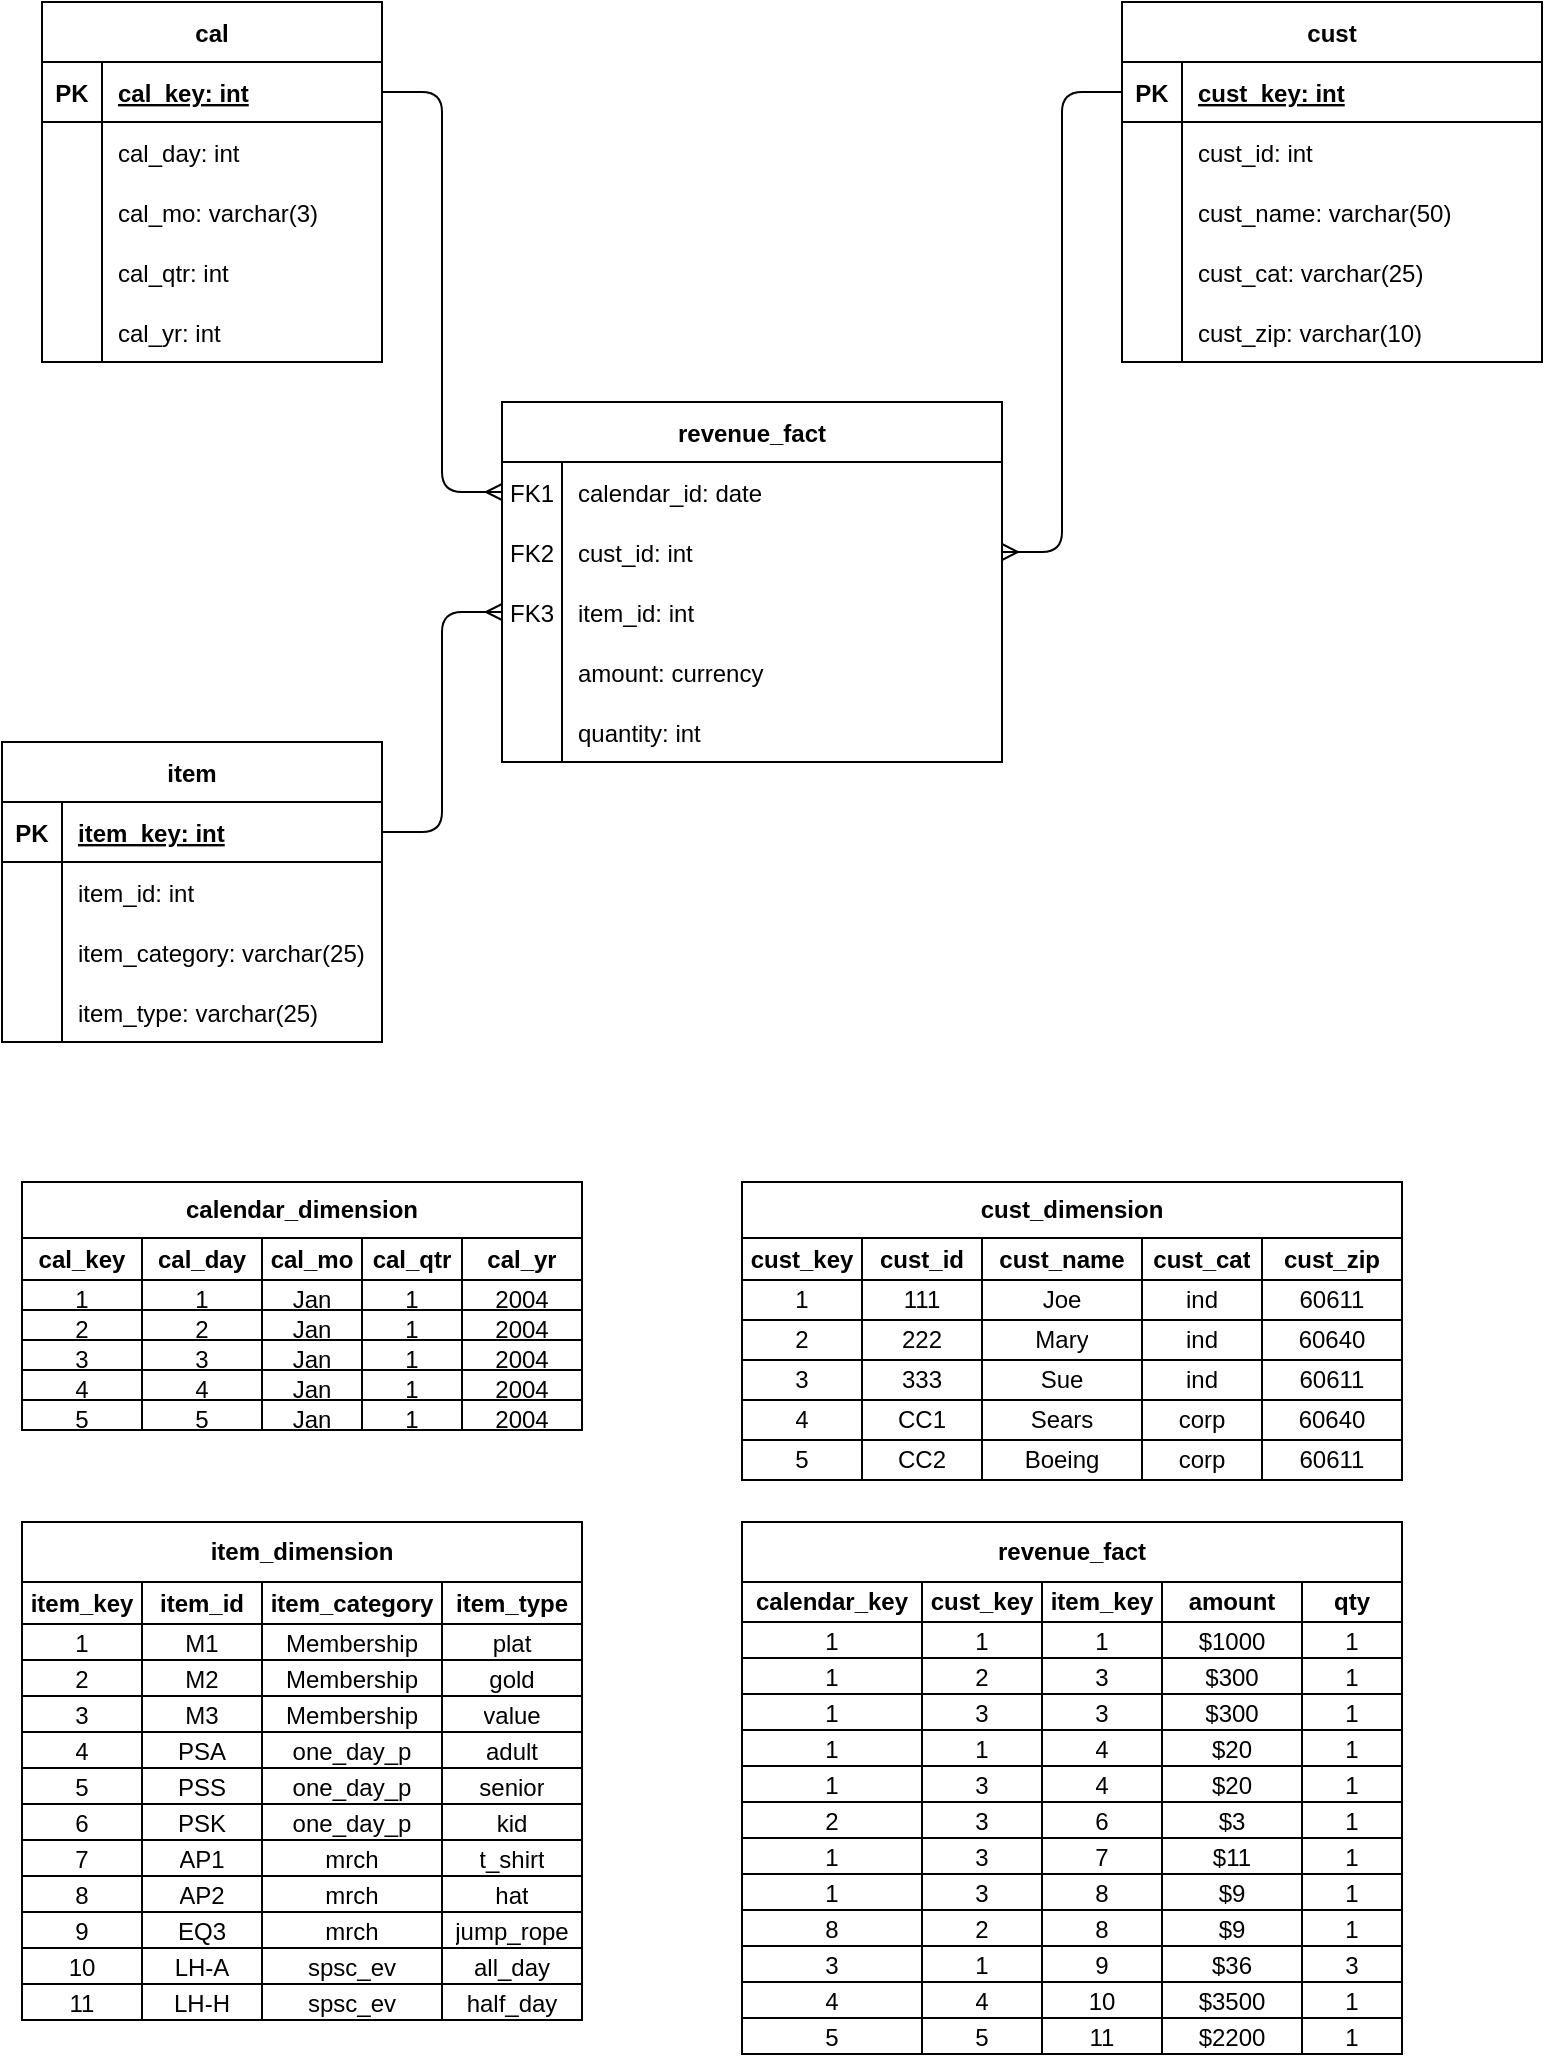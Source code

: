 <mxfile version="14.2.4" type="github">
  <diagram id="R2lEEEUBdFMjLlhIrx00" name="Page-1">
    <mxGraphModel dx="976" dy="736" grid="1" gridSize="10" guides="1" tooltips="1" connect="1" arrows="1" fold="1" page="1" pageScale="1" pageWidth="850" pageHeight="1100" math="0" shadow="0" extFonts="Permanent Marker^https://fonts.googleapis.com/css?family=Permanent+Marker">
      <root>
        <mxCell id="0" />
        <mxCell id="1" parent="0" />
        <mxCell id="C-vyLk0tnHw3VtMMgP7b-1" value="" style="edgeStyle=entityRelationEdgeStyle;endArrow=ERmany;startArrow=none;endFill=0;startFill=0;" parent="1" source="C-vyLk0tnHw3VtMMgP7b-24" target="C-vyLk0tnHw3VtMMgP7b-6" edge="1">
          <mxGeometry width="100" height="100" relative="1" as="geometry">
            <mxPoint x="340" y="560" as="sourcePoint" />
            <mxPoint x="440" y="460" as="targetPoint" />
          </mxGeometry>
        </mxCell>
        <mxCell id="C-vyLk0tnHw3VtMMgP7b-12" value="" style="edgeStyle=entityRelationEdgeStyle;endArrow=none;startArrow=ERmany;endFill=0;startFill=0;jumpStyle=none;exitX=0;exitY=0.5;exitDx=0;exitDy=0;" parent="1" source="1aMf6_IG_gIJGI_Doht3-7" target="C-vyLk0tnHw3VtMMgP7b-14" edge="1">
          <mxGeometry width="100" height="100" relative="1" as="geometry">
            <mxPoint x="140" y="550" as="sourcePoint" />
            <mxPoint x="135" y="170" as="targetPoint" />
          </mxGeometry>
        </mxCell>
        <mxCell id="C-vyLk0tnHw3VtMMgP7b-2" value="revenue_fact" style="shape=table;startSize=30;container=1;collapsible=1;childLayout=tableLayout;fixedRows=1;rowLines=0;fontStyle=1;align=center;resizeLast=1;" parent="1" vertex="1">
          <mxGeometry x="280" y="240" width="250" height="180" as="geometry">
            <mxRectangle x="250" y="400" width="140" height="30" as="alternateBounds" />
          </mxGeometry>
        </mxCell>
        <mxCell id="1aMf6_IG_gIJGI_Doht3-7" value="" style="shape=partialRectangle;collapsible=0;dropTarget=0;pointerEvents=0;fillColor=none;points=[[0,0.5],[1,0.5]];portConstraint=eastwest;top=0;left=0;right=0;bottom=0;" vertex="1" parent="C-vyLk0tnHw3VtMMgP7b-2">
          <mxGeometry y="30" width="250" height="30" as="geometry" />
        </mxCell>
        <mxCell id="1aMf6_IG_gIJGI_Doht3-8" value="FK1" style="shape=partialRectangle;overflow=hidden;connectable=0;fillColor=none;top=0;left=0;bottom=0;right=0;" vertex="1" parent="1aMf6_IG_gIJGI_Doht3-7">
          <mxGeometry width="30" height="30" as="geometry" />
        </mxCell>
        <mxCell id="1aMf6_IG_gIJGI_Doht3-9" value="calendar_id: date" style="shape=partialRectangle;overflow=hidden;connectable=0;fillColor=none;top=0;left=0;bottom=0;right=0;align=left;spacingLeft=6;" vertex="1" parent="1aMf6_IG_gIJGI_Doht3-7">
          <mxGeometry x="30" width="220" height="30" as="geometry" />
        </mxCell>
        <mxCell id="C-vyLk0tnHw3VtMMgP7b-6" value="" style="shape=partialRectangle;collapsible=0;dropTarget=0;pointerEvents=0;fillColor=none;points=[[0,0.5],[1,0.5]];portConstraint=eastwest;top=0;left=0;right=0;bottom=0;" parent="C-vyLk0tnHw3VtMMgP7b-2" vertex="1">
          <mxGeometry y="60" width="250" height="30" as="geometry" />
        </mxCell>
        <mxCell id="C-vyLk0tnHw3VtMMgP7b-7" value="FK2" style="shape=partialRectangle;overflow=hidden;connectable=0;fillColor=none;top=0;left=0;bottom=0;right=0;" parent="C-vyLk0tnHw3VtMMgP7b-6" vertex="1">
          <mxGeometry width="30" height="30" as="geometry" />
        </mxCell>
        <mxCell id="C-vyLk0tnHw3VtMMgP7b-8" value="cust_id: int" style="shape=partialRectangle;overflow=hidden;connectable=0;fillColor=none;top=0;left=0;bottom=0;right=0;align=left;spacingLeft=6;" parent="C-vyLk0tnHw3VtMMgP7b-6" vertex="1">
          <mxGeometry x="30" width="220" height="30" as="geometry" />
        </mxCell>
        <mxCell id="C-vyLk0tnHw3VtMMgP7b-9" value="" style="shape=partialRectangle;collapsible=0;dropTarget=0;pointerEvents=0;fillColor=none;points=[[0,0.5],[1,0.5]];portConstraint=eastwest;top=0;left=0;right=0;bottom=0;" parent="C-vyLk0tnHw3VtMMgP7b-2" vertex="1">
          <mxGeometry y="90" width="250" height="30" as="geometry" />
        </mxCell>
        <mxCell id="C-vyLk0tnHw3VtMMgP7b-10" value="FK3" style="shape=partialRectangle;overflow=hidden;connectable=0;fillColor=none;top=0;left=0;bottom=0;right=0;" parent="C-vyLk0tnHw3VtMMgP7b-9" vertex="1">
          <mxGeometry width="30" height="30" as="geometry" />
        </mxCell>
        <mxCell id="C-vyLk0tnHw3VtMMgP7b-11" value="item_id: int" style="shape=partialRectangle;overflow=hidden;connectable=0;fillColor=none;top=0;left=0;bottom=0;right=0;align=left;spacingLeft=6;" parent="C-vyLk0tnHw3VtMMgP7b-9" vertex="1">
          <mxGeometry x="30" width="220" height="30" as="geometry" />
        </mxCell>
        <mxCell id="1aMf6_IG_gIJGI_Doht3-10" value="" style="shape=partialRectangle;collapsible=0;dropTarget=0;pointerEvents=0;fillColor=none;points=[[0,0.5],[1,0.5]];portConstraint=eastwest;top=0;left=0;right=0;bottom=0;" vertex="1" parent="C-vyLk0tnHw3VtMMgP7b-2">
          <mxGeometry y="120" width="250" height="30" as="geometry" />
        </mxCell>
        <mxCell id="1aMf6_IG_gIJGI_Doht3-11" value=" " style="shape=partialRectangle;overflow=hidden;connectable=0;fillColor=none;top=0;left=0;bottom=0;right=0;" vertex="1" parent="1aMf6_IG_gIJGI_Doht3-10">
          <mxGeometry width="30" height="30" as="geometry" />
        </mxCell>
        <mxCell id="1aMf6_IG_gIJGI_Doht3-12" value="amount: currency" style="shape=partialRectangle;overflow=hidden;connectable=0;fillColor=none;top=0;left=0;bottom=0;right=0;align=left;spacingLeft=6;" vertex="1" parent="1aMf6_IG_gIJGI_Doht3-10">
          <mxGeometry x="30" width="220" height="30" as="geometry" />
        </mxCell>
        <mxCell id="1aMf6_IG_gIJGI_Doht3-14" value="" style="shape=partialRectangle;collapsible=0;dropTarget=0;pointerEvents=0;fillColor=none;points=[[0,0.5],[1,0.5]];portConstraint=eastwest;top=0;left=0;right=0;bottom=0;" vertex="1" parent="C-vyLk0tnHw3VtMMgP7b-2">
          <mxGeometry y="150" width="250" height="30" as="geometry" />
        </mxCell>
        <mxCell id="1aMf6_IG_gIJGI_Doht3-15" value=" " style="shape=partialRectangle;overflow=hidden;connectable=0;fillColor=none;top=0;left=0;bottom=0;right=0;" vertex="1" parent="1aMf6_IG_gIJGI_Doht3-14">
          <mxGeometry width="30" height="30" as="geometry" />
        </mxCell>
        <mxCell id="1aMf6_IG_gIJGI_Doht3-16" value="quantity: int" style="shape=partialRectangle;overflow=hidden;connectable=0;fillColor=none;top=0;left=0;bottom=0;right=0;align=left;spacingLeft=6;" vertex="1" parent="1aMf6_IG_gIJGI_Doht3-14">
          <mxGeometry x="30" width="220" height="30" as="geometry" />
        </mxCell>
        <mxCell id="C-vyLk0tnHw3VtMMgP7b-13" value="cal" style="shape=table;startSize=30;container=1;collapsible=1;childLayout=tableLayout;fixedRows=1;rowLines=0;fontStyle=1;align=center;resizeLast=1;" parent="1" vertex="1">
          <mxGeometry x="50" y="40" width="170" height="180" as="geometry" />
        </mxCell>
        <mxCell id="C-vyLk0tnHw3VtMMgP7b-14" value="" style="shape=partialRectangle;collapsible=0;dropTarget=0;pointerEvents=0;fillColor=none;points=[[0,0.5],[1,0.5]];portConstraint=eastwest;top=0;left=0;right=0;bottom=1;" parent="C-vyLk0tnHw3VtMMgP7b-13" vertex="1">
          <mxGeometry y="30" width="170" height="30" as="geometry" />
        </mxCell>
        <mxCell id="C-vyLk0tnHw3VtMMgP7b-15" value="PK" style="shape=partialRectangle;overflow=hidden;connectable=0;fillColor=none;top=0;left=0;bottom=0;right=0;fontStyle=1;" parent="C-vyLk0tnHw3VtMMgP7b-14" vertex="1">
          <mxGeometry width="30" height="30" as="geometry" />
        </mxCell>
        <mxCell id="C-vyLk0tnHw3VtMMgP7b-16" value="cal_key: int" style="shape=partialRectangle;overflow=hidden;connectable=0;fillColor=none;top=0;left=0;bottom=0;right=0;align=left;spacingLeft=6;fontStyle=5;" parent="C-vyLk0tnHw3VtMMgP7b-14" vertex="1">
          <mxGeometry x="30" width="140" height="30" as="geometry" />
        </mxCell>
        <mxCell id="C-vyLk0tnHw3VtMMgP7b-17" value="" style="shape=partialRectangle;collapsible=0;dropTarget=0;pointerEvents=0;fillColor=none;points=[[0,0.5],[1,0.5]];portConstraint=eastwest;top=0;left=0;right=0;bottom=0;" parent="C-vyLk0tnHw3VtMMgP7b-13" vertex="1">
          <mxGeometry y="60" width="170" height="30" as="geometry" />
        </mxCell>
        <mxCell id="C-vyLk0tnHw3VtMMgP7b-18" value="" style="shape=partialRectangle;overflow=hidden;connectable=0;fillColor=none;top=0;left=0;bottom=0;right=0;" parent="C-vyLk0tnHw3VtMMgP7b-17" vertex="1">
          <mxGeometry width="30" height="30" as="geometry" />
        </mxCell>
        <mxCell id="C-vyLk0tnHw3VtMMgP7b-19" value="cal_day: int" style="shape=partialRectangle;overflow=hidden;connectable=0;fillColor=none;top=0;left=0;bottom=0;right=0;align=left;spacingLeft=6;" parent="C-vyLk0tnHw3VtMMgP7b-17" vertex="1">
          <mxGeometry x="30" width="140" height="30" as="geometry" />
        </mxCell>
        <mxCell id="1aMf6_IG_gIJGI_Doht3-38" value="" style="shape=partialRectangle;collapsible=0;dropTarget=0;pointerEvents=0;fillColor=none;points=[[0,0.5],[1,0.5]];portConstraint=eastwest;top=0;left=0;right=0;bottom=0;" vertex="1" parent="C-vyLk0tnHw3VtMMgP7b-13">
          <mxGeometry y="90" width="170" height="30" as="geometry" />
        </mxCell>
        <mxCell id="1aMf6_IG_gIJGI_Doht3-39" value="" style="shape=partialRectangle;overflow=hidden;connectable=0;fillColor=none;top=0;left=0;bottom=0;right=0;" vertex="1" parent="1aMf6_IG_gIJGI_Doht3-38">
          <mxGeometry width="30" height="30" as="geometry" />
        </mxCell>
        <mxCell id="1aMf6_IG_gIJGI_Doht3-40" value="cal_mo: varchar(3)" style="shape=partialRectangle;overflow=hidden;connectable=0;fillColor=none;top=0;left=0;bottom=0;right=0;align=left;spacingLeft=6;" vertex="1" parent="1aMf6_IG_gIJGI_Doht3-38">
          <mxGeometry x="30" width="140" height="30" as="geometry" />
        </mxCell>
        <mxCell id="1aMf6_IG_gIJGI_Doht3-35" value="" style="shape=partialRectangle;collapsible=0;dropTarget=0;pointerEvents=0;fillColor=none;points=[[0,0.5],[1,0.5]];portConstraint=eastwest;top=0;left=0;right=0;bottom=0;" vertex="1" parent="C-vyLk0tnHw3VtMMgP7b-13">
          <mxGeometry y="120" width="170" height="30" as="geometry" />
        </mxCell>
        <mxCell id="1aMf6_IG_gIJGI_Doht3-36" value="" style="shape=partialRectangle;overflow=hidden;connectable=0;fillColor=none;top=0;left=0;bottom=0;right=0;" vertex="1" parent="1aMf6_IG_gIJGI_Doht3-35">
          <mxGeometry width="30" height="30" as="geometry" />
        </mxCell>
        <mxCell id="1aMf6_IG_gIJGI_Doht3-37" value="cal_qtr: int" style="shape=partialRectangle;overflow=hidden;connectable=0;fillColor=none;top=0;left=0;bottom=0;right=0;align=left;spacingLeft=6;" vertex="1" parent="1aMf6_IG_gIJGI_Doht3-35">
          <mxGeometry x="30" width="140" height="30" as="geometry" />
        </mxCell>
        <mxCell id="C-vyLk0tnHw3VtMMgP7b-20" value="" style="shape=partialRectangle;collapsible=0;dropTarget=0;pointerEvents=0;fillColor=none;points=[[0,0.5],[1,0.5]];portConstraint=eastwest;top=0;left=0;right=0;bottom=0;" parent="C-vyLk0tnHw3VtMMgP7b-13" vertex="1">
          <mxGeometry y="150" width="170" height="30" as="geometry" />
        </mxCell>
        <mxCell id="C-vyLk0tnHw3VtMMgP7b-21" value="" style="shape=partialRectangle;overflow=hidden;connectable=0;fillColor=none;top=0;left=0;bottom=0;right=0;" parent="C-vyLk0tnHw3VtMMgP7b-20" vertex="1">
          <mxGeometry width="30" height="30" as="geometry" />
        </mxCell>
        <mxCell id="C-vyLk0tnHw3VtMMgP7b-22" value="cal_yr: int" style="shape=partialRectangle;overflow=hidden;connectable=0;fillColor=none;top=0;left=0;bottom=0;right=0;align=left;spacingLeft=6;" parent="C-vyLk0tnHw3VtMMgP7b-20" vertex="1">
          <mxGeometry x="30" width="140" height="30" as="geometry" />
        </mxCell>
        <mxCell id="C-vyLk0tnHw3VtMMgP7b-23" value="cust" style="shape=table;startSize=30;container=1;collapsible=1;childLayout=tableLayout;fixedRows=1;rowLines=0;fontStyle=1;align=center;resizeLast=1;" parent="1" vertex="1">
          <mxGeometry x="590" y="40" width="210" height="180" as="geometry" />
        </mxCell>
        <mxCell id="C-vyLk0tnHw3VtMMgP7b-24" value="" style="shape=partialRectangle;collapsible=0;dropTarget=0;pointerEvents=0;fillColor=none;points=[[0,0.5],[1,0.5]];portConstraint=eastwest;top=0;left=0;right=0;bottom=1;" parent="C-vyLk0tnHw3VtMMgP7b-23" vertex="1">
          <mxGeometry y="30" width="210" height="30" as="geometry" />
        </mxCell>
        <mxCell id="C-vyLk0tnHw3VtMMgP7b-25" value="PK" style="shape=partialRectangle;overflow=hidden;connectable=0;fillColor=none;top=0;left=0;bottom=0;right=0;fontStyle=1;" parent="C-vyLk0tnHw3VtMMgP7b-24" vertex="1">
          <mxGeometry width="30" height="30" as="geometry" />
        </mxCell>
        <mxCell id="C-vyLk0tnHw3VtMMgP7b-26" value="cust_key: int " style="shape=partialRectangle;overflow=hidden;connectable=0;fillColor=none;top=0;left=0;bottom=0;right=0;align=left;spacingLeft=6;fontStyle=5;" parent="C-vyLk0tnHw3VtMMgP7b-24" vertex="1">
          <mxGeometry x="30" width="180" height="30" as="geometry" />
        </mxCell>
        <mxCell id="C-vyLk0tnHw3VtMMgP7b-27" value="" style="shape=partialRectangle;collapsible=0;dropTarget=0;pointerEvents=0;fillColor=none;points=[[0,0.5],[1,0.5]];portConstraint=eastwest;top=0;left=0;right=0;bottom=0;" parent="C-vyLk0tnHw3VtMMgP7b-23" vertex="1">
          <mxGeometry y="60" width="210" height="30" as="geometry" />
        </mxCell>
        <mxCell id="C-vyLk0tnHw3VtMMgP7b-28" value="" style="shape=partialRectangle;overflow=hidden;connectable=0;fillColor=none;top=0;left=0;bottom=0;right=0;" parent="C-vyLk0tnHw3VtMMgP7b-27" vertex="1">
          <mxGeometry width="30" height="30" as="geometry" />
        </mxCell>
        <mxCell id="C-vyLk0tnHw3VtMMgP7b-29" value="cust_id: int" style="shape=partialRectangle;overflow=hidden;connectable=0;fillColor=none;top=0;left=0;bottom=0;right=0;align=left;spacingLeft=6;" parent="C-vyLk0tnHw3VtMMgP7b-27" vertex="1">
          <mxGeometry x="30" width="180" height="30" as="geometry" />
        </mxCell>
        <mxCell id="1aMf6_IG_gIJGI_Doht3-20" value="" style="shape=partialRectangle;collapsible=0;dropTarget=0;pointerEvents=0;fillColor=none;points=[[0,0.5],[1,0.5]];portConstraint=eastwest;top=0;left=0;right=0;bottom=0;" vertex="1" parent="C-vyLk0tnHw3VtMMgP7b-23">
          <mxGeometry y="90" width="210" height="30" as="geometry" />
        </mxCell>
        <mxCell id="1aMf6_IG_gIJGI_Doht3-21" value="" style="shape=partialRectangle;overflow=hidden;connectable=0;fillColor=none;top=0;left=0;bottom=0;right=0;" vertex="1" parent="1aMf6_IG_gIJGI_Doht3-20">
          <mxGeometry width="30" height="30" as="geometry" />
        </mxCell>
        <mxCell id="1aMf6_IG_gIJGI_Doht3-22" value="cust_name: varchar(50)" style="shape=partialRectangle;overflow=hidden;connectable=0;fillColor=none;top=0;left=0;bottom=0;right=0;align=left;spacingLeft=6;" vertex="1" parent="1aMf6_IG_gIJGI_Doht3-20">
          <mxGeometry x="30" width="180" height="30" as="geometry" />
        </mxCell>
        <mxCell id="1aMf6_IG_gIJGI_Doht3-17" value="" style="shape=partialRectangle;collapsible=0;dropTarget=0;pointerEvents=0;fillColor=none;points=[[0,0.5],[1,0.5]];portConstraint=eastwest;top=0;left=0;right=0;bottom=0;" vertex="1" parent="C-vyLk0tnHw3VtMMgP7b-23">
          <mxGeometry y="120" width="210" height="30" as="geometry" />
        </mxCell>
        <mxCell id="1aMf6_IG_gIJGI_Doht3-18" value="" style="shape=partialRectangle;overflow=hidden;connectable=0;fillColor=none;top=0;left=0;bottom=0;right=0;" vertex="1" parent="1aMf6_IG_gIJGI_Doht3-17">
          <mxGeometry width="30" height="30" as="geometry" />
        </mxCell>
        <mxCell id="1aMf6_IG_gIJGI_Doht3-19" value="cust_cat: varchar(25)" style="shape=partialRectangle;overflow=hidden;connectable=0;fillColor=none;top=0;left=0;bottom=0;right=0;align=left;spacingLeft=6;" vertex="1" parent="1aMf6_IG_gIJGI_Doht3-17">
          <mxGeometry x="30" width="180" height="30" as="geometry" />
        </mxCell>
        <mxCell id="1aMf6_IG_gIJGI_Doht3-23" value="" style="shape=partialRectangle;collapsible=0;dropTarget=0;pointerEvents=0;fillColor=none;points=[[0,0.5],[1,0.5]];portConstraint=eastwest;top=0;left=0;right=0;bottom=0;" vertex="1" parent="C-vyLk0tnHw3VtMMgP7b-23">
          <mxGeometry y="150" width="210" height="30" as="geometry" />
        </mxCell>
        <mxCell id="1aMf6_IG_gIJGI_Doht3-24" value="" style="shape=partialRectangle;overflow=hidden;connectable=0;fillColor=none;top=0;left=0;bottom=0;right=0;" vertex="1" parent="1aMf6_IG_gIJGI_Doht3-23">
          <mxGeometry width="30" height="30" as="geometry" />
        </mxCell>
        <mxCell id="1aMf6_IG_gIJGI_Doht3-25" value="cust_zip: varchar(10)" style="shape=partialRectangle;overflow=hidden;connectable=0;fillColor=none;top=0;left=0;bottom=0;right=0;align=left;spacingLeft=6;" vertex="1" parent="1aMf6_IG_gIJGI_Doht3-23">
          <mxGeometry x="30" width="180" height="30" as="geometry" />
        </mxCell>
        <mxCell id="1aMf6_IG_gIJGI_Doht3-41" value="item" style="shape=table;startSize=30;container=1;collapsible=1;childLayout=tableLayout;fixedRows=1;rowLines=0;fontStyle=1;align=center;resizeLast=1;" vertex="1" parent="1">
          <mxGeometry x="30" y="410" width="190" height="150" as="geometry" />
        </mxCell>
        <mxCell id="1aMf6_IG_gIJGI_Doht3-42" value="" style="shape=partialRectangle;collapsible=0;dropTarget=0;pointerEvents=0;fillColor=none;points=[[0,0.5],[1,0.5]];portConstraint=eastwest;top=0;left=0;right=0;bottom=1;" vertex="1" parent="1aMf6_IG_gIJGI_Doht3-41">
          <mxGeometry y="30" width="190" height="30" as="geometry" />
        </mxCell>
        <mxCell id="1aMf6_IG_gIJGI_Doht3-43" value="PK" style="shape=partialRectangle;overflow=hidden;connectable=0;fillColor=none;top=0;left=0;bottom=0;right=0;fontStyle=1;" vertex="1" parent="1aMf6_IG_gIJGI_Doht3-42">
          <mxGeometry width="30" height="30" as="geometry" />
        </mxCell>
        <mxCell id="1aMf6_IG_gIJGI_Doht3-44" value="item_key: int" style="shape=partialRectangle;overflow=hidden;connectable=0;fillColor=none;top=0;left=0;bottom=0;right=0;align=left;spacingLeft=6;fontStyle=5;" vertex="1" parent="1aMf6_IG_gIJGI_Doht3-42">
          <mxGeometry x="30" width="160" height="30" as="geometry" />
        </mxCell>
        <mxCell id="1aMf6_IG_gIJGI_Doht3-45" value="" style="shape=partialRectangle;collapsible=0;dropTarget=0;pointerEvents=0;fillColor=none;points=[[0,0.5],[1,0.5]];portConstraint=eastwest;top=0;left=0;right=0;bottom=0;" vertex="1" parent="1aMf6_IG_gIJGI_Doht3-41">
          <mxGeometry y="60" width="190" height="30" as="geometry" />
        </mxCell>
        <mxCell id="1aMf6_IG_gIJGI_Doht3-46" value="" style="shape=partialRectangle;overflow=hidden;connectable=0;fillColor=none;top=0;left=0;bottom=0;right=0;" vertex="1" parent="1aMf6_IG_gIJGI_Doht3-45">
          <mxGeometry width="30" height="30" as="geometry" />
        </mxCell>
        <mxCell id="1aMf6_IG_gIJGI_Doht3-47" value="item_id: int" style="shape=partialRectangle;overflow=hidden;connectable=0;fillColor=none;top=0;left=0;bottom=0;right=0;align=left;spacingLeft=6;" vertex="1" parent="1aMf6_IG_gIJGI_Doht3-45">
          <mxGeometry x="30" width="160" height="30" as="geometry" />
        </mxCell>
        <mxCell id="1aMf6_IG_gIJGI_Doht3-48" value="" style="shape=partialRectangle;collapsible=0;dropTarget=0;pointerEvents=0;fillColor=none;points=[[0,0.5],[1,0.5]];portConstraint=eastwest;top=0;left=0;right=0;bottom=0;" vertex="1" parent="1aMf6_IG_gIJGI_Doht3-41">
          <mxGeometry y="90" width="190" height="30" as="geometry" />
        </mxCell>
        <mxCell id="1aMf6_IG_gIJGI_Doht3-49" value="" style="shape=partialRectangle;overflow=hidden;connectable=0;fillColor=none;top=0;left=0;bottom=0;right=0;" vertex="1" parent="1aMf6_IG_gIJGI_Doht3-48">
          <mxGeometry width="30" height="30" as="geometry" />
        </mxCell>
        <mxCell id="1aMf6_IG_gIJGI_Doht3-50" value="item_category: varchar(25)" style="shape=partialRectangle;overflow=hidden;connectable=0;fillColor=none;top=0;left=0;bottom=0;right=0;align=left;spacingLeft=6;" vertex="1" parent="1aMf6_IG_gIJGI_Doht3-48">
          <mxGeometry x="30" width="160" height="30" as="geometry" />
        </mxCell>
        <mxCell id="1aMf6_IG_gIJGI_Doht3-51" value="" style="shape=partialRectangle;collapsible=0;dropTarget=0;pointerEvents=0;fillColor=none;points=[[0,0.5],[1,0.5]];portConstraint=eastwest;top=0;left=0;right=0;bottom=0;" vertex="1" parent="1aMf6_IG_gIJGI_Doht3-41">
          <mxGeometry y="120" width="190" height="30" as="geometry" />
        </mxCell>
        <mxCell id="1aMf6_IG_gIJGI_Doht3-52" value="" style="shape=partialRectangle;overflow=hidden;connectable=0;fillColor=none;top=0;left=0;bottom=0;right=0;" vertex="1" parent="1aMf6_IG_gIJGI_Doht3-51">
          <mxGeometry width="30" height="30" as="geometry" />
        </mxCell>
        <mxCell id="1aMf6_IG_gIJGI_Doht3-53" value="item_type: varchar(25)" style="shape=partialRectangle;overflow=hidden;connectable=0;fillColor=none;top=0;left=0;bottom=0;right=0;align=left;spacingLeft=6;" vertex="1" parent="1aMf6_IG_gIJGI_Doht3-51">
          <mxGeometry x="30" width="160" height="30" as="geometry" />
        </mxCell>
        <mxCell id="1aMf6_IG_gIJGI_Doht3-57" value="" style="edgeStyle=entityRelationEdgeStyle;endArrow=none;startArrow=ERmany;endFill=0;startFill=0;jumpStyle=none;exitX=0;exitY=0.5;exitDx=0;exitDy=0;entryX=1;entryY=0.5;entryDx=0;entryDy=0;" edge="1" parent="1" source="C-vyLk0tnHw3VtMMgP7b-9" target="1aMf6_IG_gIJGI_Doht3-42">
          <mxGeometry width="100" height="100" relative="1" as="geometry">
            <mxPoint x="290" y="295" as="sourcePoint" />
            <mxPoint x="230" y="95" as="targetPoint" />
          </mxGeometry>
        </mxCell>
        <mxCell id="1aMf6_IG_gIJGI_Doht3-58" value="calendar_dimension" style="shape=table;html=1;whiteSpace=wrap;startSize=28;container=1;collapsible=0;childLayout=tableLayout;fontStyle=1;align=center;resizeLast=1;autosize=1;fixedRows=1;resizeLastRow=1;resizeWidth=1;resizeHeight=1;" vertex="1" parent="1">
          <mxGeometry x="40" y="630" width="280" height="124" as="geometry" />
        </mxCell>
        <mxCell id="1aMf6_IG_gIJGI_Doht3-59" value="" style="shape=partialRectangle;html=1;whiteSpace=wrap;collapsible=0;dropTarget=0;pointerEvents=0;fillColor=none;top=0;left=0;bottom=0;right=0;points=[[0,0.5],[1,0.5]];portConstraint=eastwest;" vertex="1" parent="1aMf6_IG_gIJGI_Doht3-58">
          <mxGeometry y="28" width="280" height="21" as="geometry" />
        </mxCell>
        <mxCell id="1aMf6_IG_gIJGI_Doht3-60" value="&lt;div&gt;cal_key&lt;/div&gt;" style="shape=partialRectangle;html=1;whiteSpace=wrap;connectable=0;fillColor=none;top=0;left=0;bottom=0;right=0;overflow=hidden;resizeWidth=1;fontStyle=1" vertex="1" parent="1aMf6_IG_gIJGI_Doht3-59">
          <mxGeometry width="60" height="21" as="geometry" />
        </mxCell>
        <mxCell id="1aMf6_IG_gIJGI_Doht3-61" value="cal_day" style="shape=partialRectangle;html=1;whiteSpace=wrap;connectable=0;fillColor=none;top=0;left=0;bottom=0;right=0;overflow=hidden;fontStyle=1" vertex="1" parent="1aMf6_IG_gIJGI_Doht3-59">
          <mxGeometry x="60" width="60" height="21" as="geometry" />
        </mxCell>
        <mxCell id="1aMf6_IG_gIJGI_Doht3-62" value="cal_mo" style="shape=partialRectangle;html=1;whiteSpace=wrap;connectable=0;fillColor=none;top=0;left=0;bottom=0;right=0;overflow=hidden;fontStyle=1" vertex="1" parent="1aMf6_IG_gIJGI_Doht3-59">
          <mxGeometry x="120" width="50" height="21" as="geometry" />
        </mxCell>
        <mxCell id="1aMf6_IG_gIJGI_Doht3-226" value="cal_qtr" style="shape=partialRectangle;html=1;whiteSpace=wrap;connectable=0;fillColor=none;top=0;left=0;bottom=0;right=0;overflow=hidden;fontStyle=1" vertex="1" parent="1aMf6_IG_gIJGI_Doht3-59">
          <mxGeometry x="170" width="50" height="21" as="geometry" />
        </mxCell>
        <mxCell id="1aMf6_IG_gIJGI_Doht3-231" value="cal_yr" style="shape=partialRectangle;html=1;whiteSpace=wrap;connectable=0;fillColor=none;top=0;left=0;bottom=0;right=0;overflow=hidden;fontStyle=1" vertex="1" parent="1aMf6_IG_gIJGI_Doht3-59">
          <mxGeometry x="220" width="60" height="21" as="geometry" />
        </mxCell>
        <mxCell id="1aMf6_IG_gIJGI_Doht3-130" value="" style="shape=partialRectangle;html=1;whiteSpace=wrap;collapsible=0;dropTarget=0;pointerEvents=0;fillColor=none;top=0;left=0;bottom=0;right=0;points=[[0,0.5],[1,0.5]];portConstraint=eastwest;" vertex="1" parent="1aMf6_IG_gIJGI_Doht3-58">
          <mxGeometry y="49" width="280" height="15" as="geometry" />
        </mxCell>
        <mxCell id="1aMf6_IG_gIJGI_Doht3-131" value="1" style="shape=partialRectangle;html=1;whiteSpace=wrap;connectable=0;fillColor=none;top=0;left=0;bottom=0;right=0;overflow=hidden;" vertex="1" parent="1aMf6_IG_gIJGI_Doht3-130">
          <mxGeometry width="60" height="15" as="geometry" />
        </mxCell>
        <mxCell id="1aMf6_IG_gIJGI_Doht3-132" value="1" style="shape=partialRectangle;html=1;whiteSpace=wrap;connectable=0;fillColor=none;top=0;left=0;bottom=0;right=0;overflow=hidden;" vertex="1" parent="1aMf6_IG_gIJGI_Doht3-130">
          <mxGeometry x="60" width="60" height="15" as="geometry" />
        </mxCell>
        <mxCell id="1aMf6_IG_gIJGI_Doht3-133" value="Jan" style="shape=partialRectangle;html=1;whiteSpace=wrap;connectable=0;fillColor=none;top=0;left=0;bottom=0;right=0;overflow=hidden;" vertex="1" parent="1aMf6_IG_gIJGI_Doht3-130">
          <mxGeometry x="120" width="50" height="15" as="geometry" />
        </mxCell>
        <mxCell id="1aMf6_IG_gIJGI_Doht3-227" value="1" style="shape=partialRectangle;html=1;whiteSpace=wrap;connectable=0;fillColor=none;top=0;left=0;bottom=0;right=0;overflow=hidden;" vertex="1" parent="1aMf6_IG_gIJGI_Doht3-130">
          <mxGeometry x="170" width="50" height="15" as="geometry" />
        </mxCell>
        <mxCell id="1aMf6_IG_gIJGI_Doht3-232" value="2004" style="shape=partialRectangle;html=1;whiteSpace=wrap;connectable=0;fillColor=none;top=0;left=0;bottom=0;right=0;overflow=hidden;" vertex="1" parent="1aMf6_IG_gIJGI_Doht3-130">
          <mxGeometry x="220" width="60" height="15" as="geometry" />
        </mxCell>
        <mxCell id="1aMf6_IG_gIJGI_Doht3-71" value="" style="shape=partialRectangle;html=1;whiteSpace=wrap;collapsible=0;dropTarget=0;pointerEvents=0;fillColor=none;top=0;left=0;bottom=0;right=0;points=[[0,0.5],[1,0.5]];portConstraint=eastwest;" vertex="1" parent="1aMf6_IG_gIJGI_Doht3-58">
          <mxGeometry y="64" width="280" height="15" as="geometry" />
        </mxCell>
        <mxCell id="1aMf6_IG_gIJGI_Doht3-72" value="2" style="shape=partialRectangle;html=1;whiteSpace=wrap;connectable=0;fillColor=none;top=0;left=0;bottom=0;right=0;overflow=hidden;" vertex="1" parent="1aMf6_IG_gIJGI_Doht3-71">
          <mxGeometry width="60" height="15" as="geometry" />
        </mxCell>
        <mxCell id="1aMf6_IG_gIJGI_Doht3-73" value="2" style="shape=partialRectangle;html=1;whiteSpace=wrap;connectable=0;fillColor=none;top=0;left=0;bottom=0;right=0;overflow=hidden;" vertex="1" parent="1aMf6_IG_gIJGI_Doht3-71">
          <mxGeometry x="60" width="60" height="15" as="geometry" />
        </mxCell>
        <mxCell id="1aMf6_IG_gIJGI_Doht3-74" value="Jan" style="shape=partialRectangle;html=1;whiteSpace=wrap;connectable=0;fillColor=none;top=0;left=0;bottom=0;right=0;overflow=hidden;" vertex="1" parent="1aMf6_IG_gIJGI_Doht3-71">
          <mxGeometry x="120" width="50" height="15" as="geometry" />
        </mxCell>
        <mxCell id="1aMf6_IG_gIJGI_Doht3-228" value="1" style="shape=partialRectangle;html=1;whiteSpace=wrap;connectable=0;fillColor=none;top=0;left=0;bottom=0;right=0;overflow=hidden;" vertex="1" parent="1aMf6_IG_gIJGI_Doht3-71">
          <mxGeometry x="170" width="50" height="15" as="geometry" />
        </mxCell>
        <mxCell id="1aMf6_IG_gIJGI_Doht3-233" value="2004" style="shape=partialRectangle;html=1;whiteSpace=wrap;connectable=0;fillColor=none;top=0;left=0;bottom=0;right=0;overflow=hidden;" vertex="1" parent="1aMf6_IG_gIJGI_Doht3-71">
          <mxGeometry x="220" width="60" height="15" as="geometry" />
        </mxCell>
        <mxCell id="1aMf6_IG_gIJGI_Doht3-63" value="" style="shape=partialRectangle;html=1;whiteSpace=wrap;collapsible=0;dropTarget=0;pointerEvents=0;fillColor=none;top=0;left=0;bottom=0;right=0;points=[[0,0.5],[1,0.5]];portConstraint=eastwest;" vertex="1" parent="1aMf6_IG_gIJGI_Doht3-58">
          <mxGeometry y="79" width="280" height="15" as="geometry" />
        </mxCell>
        <mxCell id="1aMf6_IG_gIJGI_Doht3-64" value="3" style="shape=partialRectangle;html=1;whiteSpace=wrap;connectable=0;fillColor=none;top=0;left=0;bottom=0;right=0;overflow=hidden;" vertex="1" parent="1aMf6_IG_gIJGI_Doht3-63">
          <mxGeometry width="60" height="15" as="geometry" />
        </mxCell>
        <mxCell id="1aMf6_IG_gIJGI_Doht3-65" value="3" style="shape=partialRectangle;html=1;whiteSpace=wrap;connectable=0;fillColor=none;top=0;left=0;bottom=0;right=0;overflow=hidden;" vertex="1" parent="1aMf6_IG_gIJGI_Doht3-63">
          <mxGeometry x="60" width="60" height="15" as="geometry" />
        </mxCell>
        <mxCell id="1aMf6_IG_gIJGI_Doht3-66" value="Jan" style="shape=partialRectangle;html=1;whiteSpace=wrap;connectable=0;fillColor=none;top=0;left=0;bottom=0;right=0;overflow=hidden;" vertex="1" parent="1aMf6_IG_gIJGI_Doht3-63">
          <mxGeometry x="120" width="50" height="15" as="geometry" />
        </mxCell>
        <mxCell id="1aMf6_IG_gIJGI_Doht3-229" value="1" style="shape=partialRectangle;html=1;whiteSpace=wrap;connectable=0;fillColor=none;top=0;left=0;bottom=0;right=0;overflow=hidden;" vertex="1" parent="1aMf6_IG_gIJGI_Doht3-63">
          <mxGeometry x="170" width="50" height="15" as="geometry" />
        </mxCell>
        <mxCell id="1aMf6_IG_gIJGI_Doht3-234" value="2004" style="shape=partialRectangle;html=1;whiteSpace=wrap;connectable=0;fillColor=none;top=0;left=0;bottom=0;right=0;overflow=hidden;" vertex="1" parent="1aMf6_IG_gIJGI_Doht3-63">
          <mxGeometry x="220" width="60" height="15" as="geometry" />
        </mxCell>
        <mxCell id="1aMf6_IG_gIJGI_Doht3-67" value="" style="shape=partialRectangle;html=1;whiteSpace=wrap;collapsible=0;dropTarget=0;pointerEvents=0;fillColor=none;top=0;left=0;bottom=0;right=0;points=[[0,0.5],[1,0.5]];portConstraint=eastwest;" vertex="1" parent="1aMf6_IG_gIJGI_Doht3-58">
          <mxGeometry y="94" width="280" height="15" as="geometry" />
        </mxCell>
        <mxCell id="1aMf6_IG_gIJGI_Doht3-68" value="4" style="shape=partialRectangle;html=1;whiteSpace=wrap;connectable=0;fillColor=none;top=0;left=0;bottom=0;right=0;overflow=hidden;" vertex="1" parent="1aMf6_IG_gIJGI_Doht3-67">
          <mxGeometry width="60" height="15" as="geometry" />
        </mxCell>
        <mxCell id="1aMf6_IG_gIJGI_Doht3-69" value="4" style="shape=partialRectangle;html=1;whiteSpace=wrap;connectable=0;fillColor=none;top=0;left=0;bottom=0;right=0;overflow=hidden;" vertex="1" parent="1aMf6_IG_gIJGI_Doht3-67">
          <mxGeometry x="60" width="60" height="15" as="geometry" />
        </mxCell>
        <mxCell id="1aMf6_IG_gIJGI_Doht3-70" value="Jan" style="shape=partialRectangle;html=1;whiteSpace=wrap;connectable=0;fillColor=none;top=0;left=0;bottom=0;right=0;overflow=hidden;" vertex="1" parent="1aMf6_IG_gIJGI_Doht3-67">
          <mxGeometry x="120" width="50" height="15" as="geometry" />
        </mxCell>
        <mxCell id="1aMf6_IG_gIJGI_Doht3-230" value="1" style="shape=partialRectangle;html=1;whiteSpace=wrap;connectable=0;fillColor=none;top=0;left=0;bottom=0;right=0;overflow=hidden;" vertex="1" parent="1aMf6_IG_gIJGI_Doht3-67">
          <mxGeometry x="170" width="50" height="15" as="geometry" />
        </mxCell>
        <mxCell id="1aMf6_IG_gIJGI_Doht3-235" value="2004" style="shape=partialRectangle;html=1;whiteSpace=wrap;connectable=0;fillColor=none;top=0;left=0;bottom=0;right=0;overflow=hidden;" vertex="1" parent="1aMf6_IG_gIJGI_Doht3-67">
          <mxGeometry x="220" width="60" height="15" as="geometry" />
        </mxCell>
        <mxCell id="1aMf6_IG_gIJGI_Doht3-236" style="shape=partialRectangle;html=1;whiteSpace=wrap;collapsible=0;dropTarget=0;pointerEvents=0;fillColor=none;top=0;left=0;bottom=0;right=0;points=[[0,0.5],[1,0.5]];portConstraint=eastwest;" vertex="1" parent="1aMf6_IG_gIJGI_Doht3-58">
          <mxGeometry y="109" width="280" height="15" as="geometry" />
        </mxCell>
        <mxCell id="1aMf6_IG_gIJGI_Doht3-237" value="5" style="shape=partialRectangle;html=1;whiteSpace=wrap;connectable=0;fillColor=none;top=0;left=0;bottom=0;right=0;overflow=hidden;" vertex="1" parent="1aMf6_IG_gIJGI_Doht3-236">
          <mxGeometry width="60" height="15" as="geometry" />
        </mxCell>
        <mxCell id="1aMf6_IG_gIJGI_Doht3-238" value="5" style="shape=partialRectangle;html=1;whiteSpace=wrap;connectable=0;fillColor=none;top=0;left=0;bottom=0;right=0;overflow=hidden;" vertex="1" parent="1aMf6_IG_gIJGI_Doht3-236">
          <mxGeometry x="60" width="60" height="15" as="geometry" />
        </mxCell>
        <mxCell id="1aMf6_IG_gIJGI_Doht3-239" value="Jan" style="shape=partialRectangle;html=1;whiteSpace=wrap;connectable=0;fillColor=none;top=0;left=0;bottom=0;right=0;overflow=hidden;" vertex="1" parent="1aMf6_IG_gIJGI_Doht3-236">
          <mxGeometry x="120" width="50" height="15" as="geometry" />
        </mxCell>
        <mxCell id="1aMf6_IG_gIJGI_Doht3-240" value="1" style="shape=partialRectangle;html=1;whiteSpace=wrap;connectable=0;fillColor=none;top=0;left=0;bottom=0;right=0;overflow=hidden;" vertex="1" parent="1aMf6_IG_gIJGI_Doht3-236">
          <mxGeometry x="170" width="50" height="15" as="geometry" />
        </mxCell>
        <mxCell id="1aMf6_IG_gIJGI_Doht3-241" value="2004" style="shape=partialRectangle;html=1;whiteSpace=wrap;connectable=0;fillColor=none;top=0;left=0;bottom=0;right=0;overflow=hidden;" vertex="1" parent="1aMf6_IG_gIJGI_Doht3-236">
          <mxGeometry x="220" width="60" height="15" as="geometry" />
        </mxCell>
        <mxCell id="1aMf6_IG_gIJGI_Doht3-257" value="item_dimension" style="shape=table;html=1;whiteSpace=wrap;startSize=30;container=1;collapsible=0;childLayout=tableLayout;fontStyle=1;align=center;" vertex="1" parent="1">
          <mxGeometry x="40" y="800" width="280" height="249" as="geometry" />
        </mxCell>
        <mxCell id="1aMf6_IG_gIJGI_Doht3-308" style="shape=partialRectangle;html=1;whiteSpace=wrap;collapsible=0;dropTarget=0;pointerEvents=0;fillColor=none;top=0;left=0;bottom=0;right=0;points=[[0,0.5],[1,0.5]];portConstraint=eastwest;" vertex="1" parent="1aMf6_IG_gIJGI_Doht3-257">
          <mxGeometry y="30" width="280" height="21" as="geometry" />
        </mxCell>
        <mxCell id="1aMf6_IG_gIJGI_Doht3-309" value="item_key" style="shape=partialRectangle;html=1;whiteSpace=wrap;connectable=0;fillColor=none;top=0;left=0;bottom=0;right=0;overflow=hidden;fontStyle=1" vertex="1" parent="1aMf6_IG_gIJGI_Doht3-308">
          <mxGeometry width="60" height="21" as="geometry" />
        </mxCell>
        <mxCell id="1aMf6_IG_gIJGI_Doht3-310" value="item_id" style="shape=partialRectangle;html=1;whiteSpace=wrap;connectable=0;fillColor=none;top=0;left=0;bottom=0;right=0;overflow=hidden;fontStyle=1" vertex="1" parent="1aMf6_IG_gIJGI_Doht3-308">
          <mxGeometry x="60" width="60" height="21" as="geometry" />
        </mxCell>
        <mxCell id="1aMf6_IG_gIJGI_Doht3-311" value="item_category" style="shape=partialRectangle;html=1;whiteSpace=wrap;connectable=0;fillColor=none;top=0;left=0;bottom=0;right=0;overflow=hidden;fontStyle=1" vertex="1" parent="1aMf6_IG_gIJGI_Doht3-308">
          <mxGeometry x="120" width="90" height="21" as="geometry" />
        </mxCell>
        <mxCell id="1aMf6_IG_gIJGI_Doht3-312" value="item_type" style="shape=partialRectangle;html=1;whiteSpace=wrap;connectable=0;fillColor=none;top=0;left=0;bottom=0;right=0;overflow=hidden;fontStyle=1" vertex="1" parent="1aMf6_IG_gIJGI_Doht3-308">
          <mxGeometry x="210" width="70" height="21" as="geometry" />
        </mxCell>
        <mxCell id="1aMf6_IG_gIJGI_Doht3-318" style="shape=partialRectangle;html=1;whiteSpace=wrap;collapsible=0;dropTarget=0;pointerEvents=0;fillColor=none;top=0;left=0;bottom=0;right=0;points=[[0,0.5],[1,0.5]];portConstraint=eastwest;" vertex="1" parent="1aMf6_IG_gIJGI_Doht3-257">
          <mxGeometry y="51" width="280" height="18" as="geometry" />
        </mxCell>
        <mxCell id="1aMf6_IG_gIJGI_Doht3-319" value="1" style="shape=partialRectangle;html=1;whiteSpace=wrap;connectable=0;fillColor=none;top=0;left=0;bottom=0;right=0;overflow=hidden;" vertex="1" parent="1aMf6_IG_gIJGI_Doht3-318">
          <mxGeometry width="60" height="18" as="geometry" />
        </mxCell>
        <mxCell id="1aMf6_IG_gIJGI_Doht3-320" value="M1" style="shape=partialRectangle;html=1;whiteSpace=wrap;connectable=0;fillColor=none;top=0;left=0;bottom=0;right=0;overflow=hidden;" vertex="1" parent="1aMf6_IG_gIJGI_Doht3-318">
          <mxGeometry x="60" width="60" height="18" as="geometry" />
        </mxCell>
        <mxCell id="1aMf6_IG_gIJGI_Doht3-321" value="Membership" style="shape=partialRectangle;html=1;whiteSpace=wrap;connectable=0;fillColor=none;top=0;left=0;bottom=0;right=0;overflow=hidden;" vertex="1" parent="1aMf6_IG_gIJGI_Doht3-318">
          <mxGeometry x="120" width="90" height="18" as="geometry" />
        </mxCell>
        <mxCell id="1aMf6_IG_gIJGI_Doht3-322" value="plat" style="shape=partialRectangle;html=1;whiteSpace=wrap;connectable=0;fillColor=none;top=0;left=0;bottom=0;right=0;overflow=hidden;" vertex="1" parent="1aMf6_IG_gIJGI_Doht3-318">
          <mxGeometry x="210" width="70" height="18" as="geometry" />
        </mxCell>
        <mxCell id="1aMf6_IG_gIJGI_Doht3-303" style="shape=partialRectangle;html=1;whiteSpace=wrap;collapsible=0;dropTarget=0;pointerEvents=0;fillColor=none;top=0;left=0;bottom=0;right=0;points=[[0,0.5],[1,0.5]];portConstraint=eastwest;" vertex="1" parent="1aMf6_IG_gIJGI_Doht3-257">
          <mxGeometry y="69" width="280" height="18" as="geometry" />
        </mxCell>
        <mxCell id="1aMf6_IG_gIJGI_Doht3-304" value="2" style="shape=partialRectangle;html=1;whiteSpace=wrap;connectable=0;fillColor=none;top=0;left=0;bottom=0;right=0;overflow=hidden;" vertex="1" parent="1aMf6_IG_gIJGI_Doht3-303">
          <mxGeometry width="60" height="18" as="geometry" />
        </mxCell>
        <mxCell id="1aMf6_IG_gIJGI_Doht3-305" value="M2" style="shape=partialRectangle;html=1;whiteSpace=wrap;connectable=0;fillColor=none;top=0;left=0;bottom=0;right=0;overflow=hidden;" vertex="1" parent="1aMf6_IG_gIJGI_Doht3-303">
          <mxGeometry x="60" width="60" height="18" as="geometry" />
        </mxCell>
        <mxCell id="1aMf6_IG_gIJGI_Doht3-306" value="Membership" style="shape=partialRectangle;html=1;whiteSpace=wrap;connectable=0;fillColor=none;top=0;left=0;bottom=0;right=0;overflow=hidden;" vertex="1" parent="1aMf6_IG_gIJGI_Doht3-303">
          <mxGeometry x="120" width="90" height="18" as="geometry" />
        </mxCell>
        <mxCell id="1aMf6_IG_gIJGI_Doht3-307" value="gold" style="shape=partialRectangle;html=1;whiteSpace=wrap;connectable=0;fillColor=none;top=0;left=0;bottom=0;right=0;overflow=hidden;" vertex="1" parent="1aMf6_IG_gIJGI_Doht3-303">
          <mxGeometry x="210" width="70" height="18" as="geometry" />
        </mxCell>
        <mxCell id="1aMf6_IG_gIJGI_Doht3-298" style="shape=partialRectangle;html=1;whiteSpace=wrap;collapsible=0;dropTarget=0;pointerEvents=0;fillColor=none;top=0;left=0;bottom=0;right=0;points=[[0,0.5],[1,0.5]];portConstraint=eastwest;" vertex="1" parent="1aMf6_IG_gIJGI_Doht3-257">
          <mxGeometry y="87" width="280" height="18" as="geometry" />
        </mxCell>
        <mxCell id="1aMf6_IG_gIJGI_Doht3-299" value="3" style="shape=partialRectangle;html=1;whiteSpace=wrap;connectable=0;fillColor=none;top=0;left=0;bottom=0;right=0;overflow=hidden;" vertex="1" parent="1aMf6_IG_gIJGI_Doht3-298">
          <mxGeometry width="60" height="18" as="geometry" />
        </mxCell>
        <mxCell id="1aMf6_IG_gIJGI_Doht3-300" value="M3" style="shape=partialRectangle;html=1;whiteSpace=wrap;connectable=0;fillColor=none;top=0;left=0;bottom=0;right=0;overflow=hidden;" vertex="1" parent="1aMf6_IG_gIJGI_Doht3-298">
          <mxGeometry x="60" width="60" height="18" as="geometry" />
        </mxCell>
        <mxCell id="1aMf6_IG_gIJGI_Doht3-301" value="Membership" style="shape=partialRectangle;html=1;whiteSpace=wrap;connectable=0;fillColor=none;top=0;left=0;bottom=0;right=0;overflow=hidden;" vertex="1" parent="1aMf6_IG_gIJGI_Doht3-298">
          <mxGeometry x="120" width="90" height="18" as="geometry" />
        </mxCell>
        <mxCell id="1aMf6_IG_gIJGI_Doht3-302" value="value" style="shape=partialRectangle;html=1;whiteSpace=wrap;connectable=0;fillColor=none;top=0;left=0;bottom=0;right=0;overflow=hidden;" vertex="1" parent="1aMf6_IG_gIJGI_Doht3-298">
          <mxGeometry x="210" width="70" height="18" as="geometry" />
        </mxCell>
        <mxCell id="1aMf6_IG_gIJGI_Doht3-293" style="shape=partialRectangle;html=1;whiteSpace=wrap;collapsible=0;dropTarget=0;pointerEvents=0;fillColor=none;top=0;left=0;bottom=0;right=0;points=[[0,0.5],[1,0.5]];portConstraint=eastwest;" vertex="1" parent="1aMf6_IG_gIJGI_Doht3-257">
          <mxGeometry y="105" width="280" height="18" as="geometry" />
        </mxCell>
        <mxCell id="1aMf6_IG_gIJGI_Doht3-294" value="4" style="shape=partialRectangle;html=1;whiteSpace=wrap;connectable=0;fillColor=none;top=0;left=0;bottom=0;right=0;overflow=hidden;" vertex="1" parent="1aMf6_IG_gIJGI_Doht3-293">
          <mxGeometry width="60" height="18" as="geometry" />
        </mxCell>
        <mxCell id="1aMf6_IG_gIJGI_Doht3-295" value="PSA" style="shape=partialRectangle;html=1;whiteSpace=wrap;connectable=0;fillColor=none;top=0;left=0;bottom=0;right=0;overflow=hidden;" vertex="1" parent="1aMf6_IG_gIJGI_Doht3-293">
          <mxGeometry x="60" width="60" height="18" as="geometry" />
        </mxCell>
        <mxCell id="1aMf6_IG_gIJGI_Doht3-296" value="one_day_p" style="shape=partialRectangle;html=1;whiteSpace=wrap;connectable=0;fillColor=none;top=0;left=0;bottom=0;right=0;overflow=hidden;" vertex="1" parent="1aMf6_IG_gIJGI_Doht3-293">
          <mxGeometry x="120" width="90" height="18" as="geometry" />
        </mxCell>
        <mxCell id="1aMf6_IG_gIJGI_Doht3-297" value="adult" style="shape=partialRectangle;html=1;whiteSpace=wrap;connectable=0;fillColor=none;top=0;left=0;bottom=0;right=0;overflow=hidden;" vertex="1" parent="1aMf6_IG_gIJGI_Doht3-293">
          <mxGeometry x="210" width="70" height="18" as="geometry" />
        </mxCell>
        <mxCell id="1aMf6_IG_gIJGI_Doht3-288" style="shape=partialRectangle;html=1;whiteSpace=wrap;collapsible=0;dropTarget=0;pointerEvents=0;fillColor=none;top=0;left=0;bottom=0;right=0;points=[[0,0.5],[1,0.5]];portConstraint=eastwest;" vertex="1" parent="1aMf6_IG_gIJGI_Doht3-257">
          <mxGeometry y="123" width="280" height="18" as="geometry" />
        </mxCell>
        <mxCell id="1aMf6_IG_gIJGI_Doht3-289" value="5" style="shape=partialRectangle;html=1;whiteSpace=wrap;connectable=0;fillColor=none;top=0;left=0;bottom=0;right=0;overflow=hidden;" vertex="1" parent="1aMf6_IG_gIJGI_Doht3-288">
          <mxGeometry width="60" height="18" as="geometry" />
        </mxCell>
        <mxCell id="1aMf6_IG_gIJGI_Doht3-290" value="PSS" style="shape=partialRectangle;html=1;whiteSpace=wrap;connectable=0;fillColor=none;top=0;left=0;bottom=0;right=0;overflow=hidden;" vertex="1" parent="1aMf6_IG_gIJGI_Doht3-288">
          <mxGeometry x="60" width="60" height="18" as="geometry" />
        </mxCell>
        <mxCell id="1aMf6_IG_gIJGI_Doht3-291" value="one_day_p" style="shape=partialRectangle;html=1;whiteSpace=wrap;connectable=0;fillColor=none;top=0;left=0;bottom=0;right=0;overflow=hidden;" vertex="1" parent="1aMf6_IG_gIJGI_Doht3-288">
          <mxGeometry x="120" width="90" height="18" as="geometry" />
        </mxCell>
        <mxCell id="1aMf6_IG_gIJGI_Doht3-292" value="senior" style="shape=partialRectangle;html=1;whiteSpace=wrap;connectable=0;fillColor=none;top=0;left=0;bottom=0;right=0;overflow=hidden;" vertex="1" parent="1aMf6_IG_gIJGI_Doht3-288">
          <mxGeometry x="210" width="70" height="18" as="geometry" />
        </mxCell>
        <mxCell id="1aMf6_IG_gIJGI_Doht3-283" style="shape=partialRectangle;html=1;whiteSpace=wrap;collapsible=0;dropTarget=0;pointerEvents=0;fillColor=none;top=0;left=0;bottom=0;right=0;points=[[0,0.5],[1,0.5]];portConstraint=eastwest;" vertex="1" parent="1aMf6_IG_gIJGI_Doht3-257">
          <mxGeometry y="141" width="280" height="18" as="geometry" />
        </mxCell>
        <mxCell id="1aMf6_IG_gIJGI_Doht3-284" value="6" style="shape=partialRectangle;html=1;whiteSpace=wrap;connectable=0;fillColor=none;top=0;left=0;bottom=0;right=0;overflow=hidden;" vertex="1" parent="1aMf6_IG_gIJGI_Doht3-283">
          <mxGeometry width="60" height="18" as="geometry" />
        </mxCell>
        <mxCell id="1aMf6_IG_gIJGI_Doht3-285" value="PSK" style="shape=partialRectangle;html=1;whiteSpace=wrap;connectable=0;fillColor=none;top=0;left=0;bottom=0;right=0;overflow=hidden;" vertex="1" parent="1aMf6_IG_gIJGI_Doht3-283">
          <mxGeometry x="60" width="60" height="18" as="geometry" />
        </mxCell>
        <mxCell id="1aMf6_IG_gIJGI_Doht3-286" value="one_day_p" style="shape=partialRectangle;html=1;whiteSpace=wrap;connectable=0;fillColor=none;top=0;left=0;bottom=0;right=0;overflow=hidden;" vertex="1" parent="1aMf6_IG_gIJGI_Doht3-283">
          <mxGeometry x="120" width="90" height="18" as="geometry" />
        </mxCell>
        <mxCell id="1aMf6_IG_gIJGI_Doht3-287" value="kid" style="shape=partialRectangle;html=1;whiteSpace=wrap;connectable=0;fillColor=none;top=0;left=0;bottom=0;right=0;overflow=hidden;" vertex="1" parent="1aMf6_IG_gIJGI_Doht3-283">
          <mxGeometry x="210" width="70" height="18" as="geometry" />
        </mxCell>
        <mxCell id="1aMf6_IG_gIJGI_Doht3-278" style="shape=partialRectangle;html=1;whiteSpace=wrap;collapsible=0;dropTarget=0;pointerEvents=0;fillColor=none;top=0;left=0;bottom=0;right=0;points=[[0,0.5],[1,0.5]];portConstraint=eastwest;" vertex="1" parent="1aMf6_IG_gIJGI_Doht3-257">
          <mxGeometry y="159" width="280" height="18" as="geometry" />
        </mxCell>
        <mxCell id="1aMf6_IG_gIJGI_Doht3-279" value="7" style="shape=partialRectangle;html=1;whiteSpace=wrap;connectable=0;fillColor=none;top=0;left=0;bottom=0;right=0;overflow=hidden;" vertex="1" parent="1aMf6_IG_gIJGI_Doht3-278">
          <mxGeometry width="60" height="18" as="geometry" />
        </mxCell>
        <mxCell id="1aMf6_IG_gIJGI_Doht3-280" value="AP1" style="shape=partialRectangle;html=1;whiteSpace=wrap;connectable=0;fillColor=none;top=0;left=0;bottom=0;right=0;overflow=hidden;" vertex="1" parent="1aMf6_IG_gIJGI_Doht3-278">
          <mxGeometry x="60" width="60" height="18" as="geometry" />
        </mxCell>
        <mxCell id="1aMf6_IG_gIJGI_Doht3-281" value="mrch" style="shape=partialRectangle;html=1;whiteSpace=wrap;connectable=0;fillColor=none;top=0;left=0;bottom=0;right=0;overflow=hidden;" vertex="1" parent="1aMf6_IG_gIJGI_Doht3-278">
          <mxGeometry x="120" width="90" height="18" as="geometry" />
        </mxCell>
        <mxCell id="1aMf6_IG_gIJGI_Doht3-282" value="t_shirt" style="shape=partialRectangle;html=1;whiteSpace=wrap;connectable=0;fillColor=none;top=0;left=0;bottom=0;right=0;overflow=hidden;" vertex="1" parent="1aMf6_IG_gIJGI_Doht3-278">
          <mxGeometry x="210" width="70" height="18" as="geometry" />
        </mxCell>
        <mxCell id="1aMf6_IG_gIJGI_Doht3-273" style="shape=partialRectangle;html=1;whiteSpace=wrap;collapsible=0;dropTarget=0;pointerEvents=0;fillColor=none;top=0;left=0;bottom=0;right=0;points=[[0,0.5],[1,0.5]];portConstraint=eastwest;" vertex="1" parent="1aMf6_IG_gIJGI_Doht3-257">
          <mxGeometry y="177" width="280" height="18" as="geometry" />
        </mxCell>
        <mxCell id="1aMf6_IG_gIJGI_Doht3-274" value="8" style="shape=partialRectangle;html=1;whiteSpace=wrap;connectable=0;fillColor=none;top=0;left=0;bottom=0;right=0;overflow=hidden;" vertex="1" parent="1aMf6_IG_gIJGI_Doht3-273">
          <mxGeometry width="60" height="18" as="geometry" />
        </mxCell>
        <mxCell id="1aMf6_IG_gIJGI_Doht3-275" value="AP2" style="shape=partialRectangle;html=1;whiteSpace=wrap;connectable=0;fillColor=none;top=0;left=0;bottom=0;right=0;overflow=hidden;" vertex="1" parent="1aMf6_IG_gIJGI_Doht3-273">
          <mxGeometry x="60" width="60" height="18" as="geometry" />
        </mxCell>
        <mxCell id="1aMf6_IG_gIJGI_Doht3-276" value="mrch" style="shape=partialRectangle;html=1;whiteSpace=wrap;connectable=0;fillColor=none;top=0;left=0;bottom=0;right=0;overflow=hidden;" vertex="1" parent="1aMf6_IG_gIJGI_Doht3-273">
          <mxGeometry x="120" width="90" height="18" as="geometry" />
        </mxCell>
        <mxCell id="1aMf6_IG_gIJGI_Doht3-277" value="hat" style="shape=partialRectangle;html=1;whiteSpace=wrap;connectable=0;fillColor=none;top=0;left=0;bottom=0;right=0;overflow=hidden;" vertex="1" parent="1aMf6_IG_gIJGI_Doht3-273">
          <mxGeometry x="210" width="70" height="18" as="geometry" />
        </mxCell>
        <mxCell id="1aMf6_IG_gIJGI_Doht3-323" style="shape=partialRectangle;html=1;whiteSpace=wrap;collapsible=0;dropTarget=0;pointerEvents=0;fillColor=none;top=0;left=0;bottom=0;right=0;points=[[0,0.5],[1,0.5]];portConstraint=eastwest;" vertex="1" parent="1aMf6_IG_gIJGI_Doht3-257">
          <mxGeometry y="195" width="280" height="18" as="geometry" />
        </mxCell>
        <mxCell id="1aMf6_IG_gIJGI_Doht3-324" value="9" style="shape=partialRectangle;html=1;whiteSpace=wrap;connectable=0;fillColor=none;top=0;left=0;bottom=0;right=0;overflow=hidden;" vertex="1" parent="1aMf6_IG_gIJGI_Doht3-323">
          <mxGeometry width="60" height="18" as="geometry" />
        </mxCell>
        <mxCell id="1aMf6_IG_gIJGI_Doht3-325" value="EQ3" style="shape=partialRectangle;html=1;whiteSpace=wrap;connectable=0;fillColor=none;top=0;left=0;bottom=0;right=0;overflow=hidden;" vertex="1" parent="1aMf6_IG_gIJGI_Doht3-323">
          <mxGeometry x="60" width="60" height="18" as="geometry" />
        </mxCell>
        <mxCell id="1aMf6_IG_gIJGI_Doht3-326" value="mrch" style="shape=partialRectangle;html=1;whiteSpace=wrap;connectable=0;fillColor=none;top=0;left=0;bottom=0;right=0;overflow=hidden;" vertex="1" parent="1aMf6_IG_gIJGI_Doht3-323">
          <mxGeometry x="120" width="90" height="18" as="geometry" />
        </mxCell>
        <mxCell id="1aMf6_IG_gIJGI_Doht3-327" value="jump_rope" style="shape=partialRectangle;html=1;whiteSpace=wrap;connectable=0;fillColor=none;top=0;left=0;bottom=0;right=0;overflow=hidden;" vertex="1" parent="1aMf6_IG_gIJGI_Doht3-323">
          <mxGeometry x="210" width="70" height="18" as="geometry" />
        </mxCell>
        <mxCell id="1aMf6_IG_gIJGI_Doht3-258" value="" style="shape=partialRectangle;html=1;whiteSpace=wrap;collapsible=0;dropTarget=0;pointerEvents=0;fillColor=none;top=0;left=0;bottom=0;right=0;points=[[0,0.5],[1,0.5]];portConstraint=eastwest;" vertex="1" parent="1aMf6_IG_gIJGI_Doht3-257">
          <mxGeometry y="213" width="280" height="18" as="geometry" />
        </mxCell>
        <mxCell id="1aMf6_IG_gIJGI_Doht3-259" value="10" style="shape=partialRectangle;html=1;whiteSpace=wrap;connectable=0;fillColor=none;top=0;left=0;bottom=0;right=0;overflow=hidden;" vertex="1" parent="1aMf6_IG_gIJGI_Doht3-258">
          <mxGeometry width="60" height="18" as="geometry" />
        </mxCell>
        <mxCell id="1aMf6_IG_gIJGI_Doht3-260" value="LH-A" style="shape=partialRectangle;html=1;whiteSpace=wrap;connectable=0;fillColor=none;top=0;left=0;bottom=0;right=0;overflow=hidden;" vertex="1" parent="1aMf6_IG_gIJGI_Doht3-258">
          <mxGeometry x="60" width="60" height="18" as="geometry" />
        </mxCell>
        <mxCell id="1aMf6_IG_gIJGI_Doht3-261" value="spsc_ev" style="shape=partialRectangle;html=1;whiteSpace=wrap;connectable=0;fillColor=none;top=0;left=0;bottom=0;right=0;overflow=hidden;" vertex="1" parent="1aMf6_IG_gIJGI_Doht3-258">
          <mxGeometry x="120" width="90" height="18" as="geometry" />
        </mxCell>
        <mxCell id="1aMf6_IG_gIJGI_Doht3-270" value="all_day" style="shape=partialRectangle;html=1;whiteSpace=wrap;connectable=0;fillColor=none;top=0;left=0;bottom=0;right=0;overflow=hidden;" vertex="1" parent="1aMf6_IG_gIJGI_Doht3-258">
          <mxGeometry x="210" width="70" height="18" as="geometry" />
        </mxCell>
        <mxCell id="1aMf6_IG_gIJGI_Doht3-262" value="" style="shape=partialRectangle;html=1;whiteSpace=wrap;collapsible=0;dropTarget=0;pointerEvents=0;fillColor=none;top=0;left=0;bottom=0;right=0;points=[[0,0.5],[1,0.5]];portConstraint=eastwest;" vertex="1" parent="1aMf6_IG_gIJGI_Doht3-257">
          <mxGeometry y="231" width="280" height="18" as="geometry" />
        </mxCell>
        <mxCell id="1aMf6_IG_gIJGI_Doht3-263" value="11" style="shape=partialRectangle;html=1;whiteSpace=wrap;connectable=0;fillColor=none;top=0;left=0;bottom=0;right=0;overflow=hidden;" vertex="1" parent="1aMf6_IG_gIJGI_Doht3-262">
          <mxGeometry width="60" height="18" as="geometry" />
        </mxCell>
        <mxCell id="1aMf6_IG_gIJGI_Doht3-264" value="LH-H" style="shape=partialRectangle;html=1;whiteSpace=wrap;connectable=0;fillColor=none;top=0;left=0;bottom=0;right=0;overflow=hidden;" vertex="1" parent="1aMf6_IG_gIJGI_Doht3-262">
          <mxGeometry x="60" width="60" height="18" as="geometry" />
        </mxCell>
        <mxCell id="1aMf6_IG_gIJGI_Doht3-265" value="spsc_ev" style="shape=partialRectangle;html=1;whiteSpace=wrap;connectable=0;fillColor=none;top=0;left=0;bottom=0;right=0;overflow=hidden;" vertex="1" parent="1aMf6_IG_gIJGI_Doht3-262">
          <mxGeometry x="120" width="90" height="18" as="geometry" />
        </mxCell>
        <mxCell id="1aMf6_IG_gIJGI_Doht3-271" value="half_day" style="shape=partialRectangle;html=1;whiteSpace=wrap;connectable=0;fillColor=none;top=0;left=0;bottom=0;right=0;overflow=hidden;" vertex="1" parent="1aMf6_IG_gIJGI_Doht3-262">
          <mxGeometry x="210" width="70" height="18" as="geometry" />
        </mxCell>
        <mxCell id="1aMf6_IG_gIJGI_Doht3-333" value="revenue_fact" style="shape=table;html=1;whiteSpace=wrap;startSize=30;container=1;collapsible=0;childLayout=tableLayout;fontStyle=1;align=center;" vertex="1" parent="1">
          <mxGeometry x="400" y="800" width="330" height="266" as="geometry" />
        </mxCell>
        <mxCell id="1aMf6_IG_gIJGI_Doht3-334" style="shape=partialRectangle;html=1;whiteSpace=wrap;collapsible=0;dropTarget=0;pointerEvents=0;fillColor=none;top=0;left=0;bottom=0;right=0;points=[[0,0.5],[1,0.5]];portConstraint=eastwest;" vertex="1" parent="1aMf6_IG_gIJGI_Doht3-333">
          <mxGeometry y="30" width="330" height="20" as="geometry" />
        </mxCell>
        <mxCell id="1aMf6_IG_gIJGI_Doht3-335" value="calendar_key" style="shape=partialRectangle;html=1;whiteSpace=wrap;connectable=0;fillColor=none;top=0;left=0;bottom=0;right=0;overflow=hidden;fontStyle=1" vertex="1" parent="1aMf6_IG_gIJGI_Doht3-334">
          <mxGeometry width="90" height="20" as="geometry" />
        </mxCell>
        <mxCell id="1aMf6_IG_gIJGI_Doht3-336" value="cust_key" style="shape=partialRectangle;html=1;whiteSpace=wrap;connectable=0;fillColor=none;top=0;left=0;bottom=0;right=0;overflow=hidden;fontStyle=1" vertex="1" parent="1aMf6_IG_gIJGI_Doht3-334">
          <mxGeometry x="90" width="60" height="20" as="geometry" />
        </mxCell>
        <mxCell id="1aMf6_IG_gIJGI_Doht3-337" value="item_key" style="shape=partialRectangle;html=1;whiteSpace=wrap;connectable=0;fillColor=none;top=0;left=0;bottom=0;right=0;overflow=hidden;fontStyle=1" vertex="1" parent="1aMf6_IG_gIJGI_Doht3-334">
          <mxGeometry x="150" width="60" height="20" as="geometry" />
        </mxCell>
        <mxCell id="1aMf6_IG_gIJGI_Doht3-338" value="amount" style="shape=partialRectangle;html=1;whiteSpace=wrap;connectable=0;fillColor=none;top=0;left=0;bottom=0;right=0;overflow=hidden;fontStyle=1" vertex="1" parent="1aMf6_IG_gIJGI_Doht3-334">
          <mxGeometry x="210" width="70" height="20" as="geometry" />
        </mxCell>
        <mxCell id="1aMf6_IG_gIJGI_Doht3-404" value="qty" style="shape=partialRectangle;html=1;whiteSpace=wrap;connectable=0;fillColor=none;top=0;left=0;bottom=0;right=0;overflow=hidden;fontStyle=1" vertex="1" parent="1aMf6_IG_gIJGI_Doht3-334">
          <mxGeometry x="280" width="50" height="20" as="geometry" />
        </mxCell>
        <mxCell id="1aMf6_IG_gIJGI_Doht3-339" style="shape=partialRectangle;html=1;whiteSpace=wrap;collapsible=0;dropTarget=0;pointerEvents=0;fillColor=none;top=0;left=0;bottom=0;right=0;points=[[0,0.5],[1,0.5]];portConstraint=eastwest;" vertex="1" parent="1aMf6_IG_gIJGI_Doht3-333">
          <mxGeometry y="50" width="330" height="18" as="geometry" />
        </mxCell>
        <mxCell id="1aMf6_IG_gIJGI_Doht3-340" value="1" style="shape=partialRectangle;html=1;whiteSpace=wrap;connectable=0;fillColor=none;top=0;left=0;bottom=0;right=0;overflow=hidden;" vertex="1" parent="1aMf6_IG_gIJGI_Doht3-339">
          <mxGeometry width="90" height="18" as="geometry" />
        </mxCell>
        <mxCell id="1aMf6_IG_gIJGI_Doht3-341" value="1" style="shape=partialRectangle;html=1;whiteSpace=wrap;connectable=0;fillColor=none;top=0;left=0;bottom=0;right=0;overflow=hidden;" vertex="1" parent="1aMf6_IG_gIJGI_Doht3-339">
          <mxGeometry x="90" width="60" height="18" as="geometry" />
        </mxCell>
        <mxCell id="1aMf6_IG_gIJGI_Doht3-342" value="1" style="shape=partialRectangle;html=1;whiteSpace=wrap;connectable=0;fillColor=none;top=0;left=0;bottom=0;right=0;overflow=hidden;" vertex="1" parent="1aMf6_IG_gIJGI_Doht3-339">
          <mxGeometry x="150" width="60" height="18" as="geometry" />
        </mxCell>
        <mxCell id="1aMf6_IG_gIJGI_Doht3-343" value="$1000" style="shape=partialRectangle;html=1;whiteSpace=wrap;connectable=0;fillColor=none;top=0;left=0;bottom=0;right=0;overflow=hidden;" vertex="1" parent="1aMf6_IG_gIJGI_Doht3-339">
          <mxGeometry x="210" width="70" height="18" as="geometry" />
        </mxCell>
        <mxCell id="1aMf6_IG_gIJGI_Doht3-405" value="1" style="shape=partialRectangle;html=1;whiteSpace=wrap;connectable=0;fillColor=none;top=0;left=0;bottom=0;right=0;overflow=hidden;" vertex="1" parent="1aMf6_IG_gIJGI_Doht3-339">
          <mxGeometry x="280" width="50" height="18" as="geometry" />
        </mxCell>
        <mxCell id="1aMf6_IG_gIJGI_Doht3-344" style="shape=partialRectangle;html=1;whiteSpace=wrap;collapsible=0;dropTarget=0;pointerEvents=0;fillColor=none;top=0;left=0;bottom=0;right=0;points=[[0,0.5],[1,0.5]];portConstraint=eastwest;" vertex="1" parent="1aMf6_IG_gIJGI_Doht3-333">
          <mxGeometry y="68" width="330" height="18" as="geometry" />
        </mxCell>
        <mxCell id="1aMf6_IG_gIJGI_Doht3-345" value="1" style="shape=partialRectangle;html=1;whiteSpace=wrap;connectable=0;fillColor=none;top=0;left=0;bottom=0;right=0;overflow=hidden;" vertex="1" parent="1aMf6_IG_gIJGI_Doht3-344">
          <mxGeometry width="90" height="18" as="geometry" />
        </mxCell>
        <mxCell id="1aMf6_IG_gIJGI_Doht3-346" value="2" style="shape=partialRectangle;html=1;whiteSpace=wrap;connectable=0;fillColor=none;top=0;left=0;bottom=0;right=0;overflow=hidden;" vertex="1" parent="1aMf6_IG_gIJGI_Doht3-344">
          <mxGeometry x="90" width="60" height="18" as="geometry" />
        </mxCell>
        <mxCell id="1aMf6_IG_gIJGI_Doht3-347" value="3" style="shape=partialRectangle;html=1;whiteSpace=wrap;connectable=0;fillColor=none;top=0;left=0;bottom=0;right=0;overflow=hidden;" vertex="1" parent="1aMf6_IG_gIJGI_Doht3-344">
          <mxGeometry x="150" width="60" height="18" as="geometry" />
        </mxCell>
        <mxCell id="1aMf6_IG_gIJGI_Doht3-348" value="$300" style="shape=partialRectangle;html=1;whiteSpace=wrap;connectable=0;fillColor=none;top=0;left=0;bottom=0;right=0;overflow=hidden;" vertex="1" parent="1aMf6_IG_gIJGI_Doht3-344">
          <mxGeometry x="210" width="70" height="18" as="geometry" />
        </mxCell>
        <mxCell id="1aMf6_IG_gIJGI_Doht3-406" value="1" style="shape=partialRectangle;html=1;whiteSpace=wrap;connectable=0;fillColor=none;top=0;left=0;bottom=0;right=0;overflow=hidden;" vertex="1" parent="1aMf6_IG_gIJGI_Doht3-344">
          <mxGeometry x="280" width="50" height="18" as="geometry" />
        </mxCell>
        <mxCell id="1aMf6_IG_gIJGI_Doht3-349" style="shape=partialRectangle;html=1;whiteSpace=wrap;collapsible=0;dropTarget=0;pointerEvents=0;fillColor=none;top=0;left=0;bottom=0;right=0;points=[[0,0.5],[1,0.5]];portConstraint=eastwest;" vertex="1" parent="1aMf6_IG_gIJGI_Doht3-333">
          <mxGeometry y="86" width="330" height="18" as="geometry" />
        </mxCell>
        <mxCell id="1aMf6_IG_gIJGI_Doht3-350" value="1" style="shape=partialRectangle;html=1;whiteSpace=wrap;connectable=0;fillColor=none;top=0;left=0;bottom=0;right=0;overflow=hidden;" vertex="1" parent="1aMf6_IG_gIJGI_Doht3-349">
          <mxGeometry width="90" height="18" as="geometry" />
        </mxCell>
        <mxCell id="1aMf6_IG_gIJGI_Doht3-351" value="3" style="shape=partialRectangle;html=1;whiteSpace=wrap;connectable=0;fillColor=none;top=0;left=0;bottom=0;right=0;overflow=hidden;" vertex="1" parent="1aMf6_IG_gIJGI_Doht3-349">
          <mxGeometry x="90" width="60" height="18" as="geometry" />
        </mxCell>
        <mxCell id="1aMf6_IG_gIJGI_Doht3-352" value="3" style="shape=partialRectangle;html=1;whiteSpace=wrap;connectable=0;fillColor=none;top=0;left=0;bottom=0;right=0;overflow=hidden;" vertex="1" parent="1aMf6_IG_gIJGI_Doht3-349">
          <mxGeometry x="150" width="60" height="18" as="geometry" />
        </mxCell>
        <mxCell id="1aMf6_IG_gIJGI_Doht3-353" value="$300" style="shape=partialRectangle;html=1;whiteSpace=wrap;connectable=0;fillColor=none;top=0;left=0;bottom=0;right=0;overflow=hidden;" vertex="1" parent="1aMf6_IG_gIJGI_Doht3-349">
          <mxGeometry x="210" width="70" height="18" as="geometry" />
        </mxCell>
        <mxCell id="1aMf6_IG_gIJGI_Doht3-407" value="1" style="shape=partialRectangle;html=1;whiteSpace=wrap;connectable=0;fillColor=none;top=0;left=0;bottom=0;right=0;overflow=hidden;" vertex="1" parent="1aMf6_IG_gIJGI_Doht3-349">
          <mxGeometry x="280" width="50" height="18" as="geometry" />
        </mxCell>
        <mxCell id="1aMf6_IG_gIJGI_Doht3-354" style="shape=partialRectangle;html=1;whiteSpace=wrap;collapsible=0;dropTarget=0;pointerEvents=0;fillColor=none;top=0;left=0;bottom=0;right=0;points=[[0,0.5],[1,0.5]];portConstraint=eastwest;" vertex="1" parent="1aMf6_IG_gIJGI_Doht3-333">
          <mxGeometry y="104" width="330" height="18" as="geometry" />
        </mxCell>
        <mxCell id="1aMf6_IG_gIJGI_Doht3-355" value="1" style="shape=partialRectangle;html=1;whiteSpace=wrap;connectable=0;fillColor=none;top=0;left=0;bottom=0;right=0;overflow=hidden;" vertex="1" parent="1aMf6_IG_gIJGI_Doht3-354">
          <mxGeometry width="90" height="18" as="geometry" />
        </mxCell>
        <mxCell id="1aMf6_IG_gIJGI_Doht3-356" value="1" style="shape=partialRectangle;html=1;whiteSpace=wrap;connectable=0;fillColor=none;top=0;left=0;bottom=0;right=0;overflow=hidden;" vertex="1" parent="1aMf6_IG_gIJGI_Doht3-354">
          <mxGeometry x="90" width="60" height="18" as="geometry" />
        </mxCell>
        <mxCell id="1aMf6_IG_gIJGI_Doht3-357" value="4" style="shape=partialRectangle;html=1;whiteSpace=wrap;connectable=0;fillColor=none;top=0;left=0;bottom=0;right=0;overflow=hidden;" vertex="1" parent="1aMf6_IG_gIJGI_Doht3-354">
          <mxGeometry x="150" width="60" height="18" as="geometry" />
        </mxCell>
        <mxCell id="1aMf6_IG_gIJGI_Doht3-358" value="$20" style="shape=partialRectangle;html=1;whiteSpace=wrap;connectable=0;fillColor=none;top=0;left=0;bottom=0;right=0;overflow=hidden;" vertex="1" parent="1aMf6_IG_gIJGI_Doht3-354">
          <mxGeometry x="210" width="70" height="18" as="geometry" />
        </mxCell>
        <mxCell id="1aMf6_IG_gIJGI_Doht3-408" value="1" style="shape=partialRectangle;html=1;whiteSpace=wrap;connectable=0;fillColor=none;top=0;left=0;bottom=0;right=0;overflow=hidden;" vertex="1" parent="1aMf6_IG_gIJGI_Doht3-354">
          <mxGeometry x="280" width="50" height="18" as="geometry" />
        </mxCell>
        <mxCell id="1aMf6_IG_gIJGI_Doht3-359" style="shape=partialRectangle;html=1;whiteSpace=wrap;collapsible=0;dropTarget=0;pointerEvents=0;fillColor=none;top=0;left=0;bottom=0;right=0;points=[[0,0.5],[1,0.5]];portConstraint=eastwest;" vertex="1" parent="1aMf6_IG_gIJGI_Doht3-333">
          <mxGeometry y="122" width="330" height="18" as="geometry" />
        </mxCell>
        <mxCell id="1aMf6_IG_gIJGI_Doht3-360" value="1" style="shape=partialRectangle;html=1;whiteSpace=wrap;connectable=0;fillColor=none;top=0;left=0;bottom=0;right=0;overflow=hidden;" vertex="1" parent="1aMf6_IG_gIJGI_Doht3-359">
          <mxGeometry width="90" height="18" as="geometry" />
        </mxCell>
        <mxCell id="1aMf6_IG_gIJGI_Doht3-361" value="3" style="shape=partialRectangle;html=1;whiteSpace=wrap;connectable=0;fillColor=none;top=0;left=0;bottom=0;right=0;overflow=hidden;" vertex="1" parent="1aMf6_IG_gIJGI_Doht3-359">
          <mxGeometry x="90" width="60" height="18" as="geometry" />
        </mxCell>
        <mxCell id="1aMf6_IG_gIJGI_Doht3-362" value="4" style="shape=partialRectangle;html=1;whiteSpace=wrap;connectable=0;fillColor=none;top=0;left=0;bottom=0;right=0;overflow=hidden;" vertex="1" parent="1aMf6_IG_gIJGI_Doht3-359">
          <mxGeometry x="150" width="60" height="18" as="geometry" />
        </mxCell>
        <mxCell id="1aMf6_IG_gIJGI_Doht3-363" value="$20" style="shape=partialRectangle;html=1;whiteSpace=wrap;connectable=0;fillColor=none;top=0;left=0;bottom=0;right=0;overflow=hidden;" vertex="1" parent="1aMf6_IG_gIJGI_Doht3-359">
          <mxGeometry x="210" width="70" height="18" as="geometry" />
        </mxCell>
        <mxCell id="1aMf6_IG_gIJGI_Doht3-409" value="1" style="shape=partialRectangle;html=1;whiteSpace=wrap;connectable=0;fillColor=none;top=0;left=0;bottom=0;right=0;overflow=hidden;" vertex="1" parent="1aMf6_IG_gIJGI_Doht3-359">
          <mxGeometry x="280" width="50" height="18" as="geometry" />
        </mxCell>
        <mxCell id="1aMf6_IG_gIJGI_Doht3-364" style="shape=partialRectangle;html=1;whiteSpace=wrap;collapsible=0;dropTarget=0;pointerEvents=0;fillColor=none;top=0;left=0;bottom=0;right=0;points=[[0,0.5],[1,0.5]];portConstraint=eastwest;" vertex="1" parent="1aMf6_IG_gIJGI_Doht3-333">
          <mxGeometry y="140" width="330" height="18" as="geometry" />
        </mxCell>
        <mxCell id="1aMf6_IG_gIJGI_Doht3-365" value="2" style="shape=partialRectangle;html=1;whiteSpace=wrap;connectable=0;fillColor=none;top=0;left=0;bottom=0;right=0;overflow=hidden;" vertex="1" parent="1aMf6_IG_gIJGI_Doht3-364">
          <mxGeometry width="90" height="18" as="geometry" />
        </mxCell>
        <mxCell id="1aMf6_IG_gIJGI_Doht3-366" value="3" style="shape=partialRectangle;html=1;whiteSpace=wrap;connectable=0;fillColor=none;top=0;left=0;bottom=0;right=0;overflow=hidden;" vertex="1" parent="1aMf6_IG_gIJGI_Doht3-364">
          <mxGeometry x="90" width="60" height="18" as="geometry" />
        </mxCell>
        <mxCell id="1aMf6_IG_gIJGI_Doht3-367" value="6" style="shape=partialRectangle;html=1;whiteSpace=wrap;connectable=0;fillColor=none;top=0;left=0;bottom=0;right=0;overflow=hidden;" vertex="1" parent="1aMf6_IG_gIJGI_Doht3-364">
          <mxGeometry x="150" width="60" height="18" as="geometry" />
        </mxCell>
        <mxCell id="1aMf6_IG_gIJGI_Doht3-368" value="$3" style="shape=partialRectangle;html=1;whiteSpace=wrap;connectable=0;fillColor=none;top=0;left=0;bottom=0;right=0;overflow=hidden;" vertex="1" parent="1aMf6_IG_gIJGI_Doht3-364">
          <mxGeometry x="210" width="70" height="18" as="geometry" />
        </mxCell>
        <mxCell id="1aMf6_IG_gIJGI_Doht3-410" value="1" style="shape=partialRectangle;html=1;whiteSpace=wrap;connectable=0;fillColor=none;top=0;left=0;bottom=0;right=0;overflow=hidden;" vertex="1" parent="1aMf6_IG_gIJGI_Doht3-364">
          <mxGeometry x="280" width="50" height="18" as="geometry" />
        </mxCell>
        <mxCell id="1aMf6_IG_gIJGI_Doht3-374" style="shape=partialRectangle;html=1;whiteSpace=wrap;collapsible=0;dropTarget=0;pointerEvents=0;fillColor=none;top=0;left=0;bottom=0;right=0;points=[[0,0.5],[1,0.5]];portConstraint=eastwest;" vertex="1" parent="1aMf6_IG_gIJGI_Doht3-333">
          <mxGeometry y="158" width="330" height="18" as="geometry" />
        </mxCell>
        <mxCell id="1aMf6_IG_gIJGI_Doht3-375" value="1" style="shape=partialRectangle;html=1;whiteSpace=wrap;connectable=0;fillColor=none;top=0;left=0;bottom=0;right=0;overflow=hidden;" vertex="1" parent="1aMf6_IG_gIJGI_Doht3-374">
          <mxGeometry width="90" height="18" as="geometry" />
        </mxCell>
        <mxCell id="1aMf6_IG_gIJGI_Doht3-376" value="3" style="shape=partialRectangle;html=1;whiteSpace=wrap;connectable=0;fillColor=none;top=0;left=0;bottom=0;right=0;overflow=hidden;" vertex="1" parent="1aMf6_IG_gIJGI_Doht3-374">
          <mxGeometry x="90" width="60" height="18" as="geometry" />
        </mxCell>
        <mxCell id="1aMf6_IG_gIJGI_Doht3-377" value="7" style="shape=partialRectangle;html=1;whiteSpace=wrap;connectable=0;fillColor=none;top=0;left=0;bottom=0;right=0;overflow=hidden;" vertex="1" parent="1aMf6_IG_gIJGI_Doht3-374">
          <mxGeometry x="150" width="60" height="18" as="geometry" />
        </mxCell>
        <mxCell id="1aMf6_IG_gIJGI_Doht3-378" value="$11" style="shape=partialRectangle;html=1;whiteSpace=wrap;connectable=0;fillColor=none;top=0;left=0;bottom=0;right=0;overflow=hidden;" vertex="1" parent="1aMf6_IG_gIJGI_Doht3-374">
          <mxGeometry x="210" width="70" height="18" as="geometry" />
        </mxCell>
        <mxCell id="1aMf6_IG_gIJGI_Doht3-412" value="1" style="shape=partialRectangle;html=1;whiteSpace=wrap;connectable=0;fillColor=none;top=0;left=0;bottom=0;right=0;overflow=hidden;" vertex="1" parent="1aMf6_IG_gIJGI_Doht3-374">
          <mxGeometry x="280" width="50" height="18" as="geometry" />
        </mxCell>
        <mxCell id="1aMf6_IG_gIJGI_Doht3-379" style="shape=partialRectangle;html=1;whiteSpace=wrap;collapsible=0;dropTarget=0;pointerEvents=0;fillColor=none;top=0;left=0;bottom=0;right=0;points=[[0,0.5],[1,0.5]];portConstraint=eastwest;" vertex="1" parent="1aMf6_IG_gIJGI_Doht3-333">
          <mxGeometry y="176" width="330" height="18" as="geometry" />
        </mxCell>
        <mxCell id="1aMf6_IG_gIJGI_Doht3-380" value="1" style="shape=partialRectangle;html=1;whiteSpace=wrap;connectable=0;fillColor=none;top=0;left=0;bottom=0;right=0;overflow=hidden;" vertex="1" parent="1aMf6_IG_gIJGI_Doht3-379">
          <mxGeometry width="90" height="18" as="geometry" />
        </mxCell>
        <mxCell id="1aMf6_IG_gIJGI_Doht3-381" value="3" style="shape=partialRectangle;html=1;whiteSpace=wrap;connectable=0;fillColor=none;top=0;left=0;bottom=0;right=0;overflow=hidden;" vertex="1" parent="1aMf6_IG_gIJGI_Doht3-379">
          <mxGeometry x="90" width="60" height="18" as="geometry" />
        </mxCell>
        <mxCell id="1aMf6_IG_gIJGI_Doht3-382" value="8" style="shape=partialRectangle;html=1;whiteSpace=wrap;connectable=0;fillColor=none;top=0;left=0;bottom=0;right=0;overflow=hidden;" vertex="1" parent="1aMf6_IG_gIJGI_Doht3-379">
          <mxGeometry x="150" width="60" height="18" as="geometry" />
        </mxCell>
        <mxCell id="1aMf6_IG_gIJGI_Doht3-383" value="$9" style="shape=partialRectangle;html=1;whiteSpace=wrap;connectable=0;fillColor=none;top=0;left=0;bottom=0;right=0;overflow=hidden;" vertex="1" parent="1aMf6_IG_gIJGI_Doht3-379">
          <mxGeometry x="210" width="70" height="18" as="geometry" />
        </mxCell>
        <mxCell id="1aMf6_IG_gIJGI_Doht3-413" value="1" style="shape=partialRectangle;html=1;whiteSpace=wrap;connectable=0;fillColor=none;top=0;left=0;bottom=0;right=0;overflow=hidden;" vertex="1" parent="1aMf6_IG_gIJGI_Doht3-379">
          <mxGeometry x="280" width="50" height="18" as="geometry" />
        </mxCell>
        <mxCell id="1aMf6_IG_gIJGI_Doht3-384" value="" style="shape=partialRectangle;html=1;whiteSpace=wrap;collapsible=0;dropTarget=0;pointerEvents=0;fillColor=none;top=0;left=0;bottom=0;right=0;points=[[0,0.5],[1,0.5]];portConstraint=eastwest;" vertex="1" parent="1aMf6_IG_gIJGI_Doht3-333">
          <mxGeometry y="194" width="330" height="18" as="geometry" />
        </mxCell>
        <mxCell id="1aMf6_IG_gIJGI_Doht3-385" value="8" style="shape=partialRectangle;html=1;whiteSpace=wrap;connectable=0;fillColor=none;top=0;left=0;bottom=0;right=0;overflow=hidden;" vertex="1" parent="1aMf6_IG_gIJGI_Doht3-384">
          <mxGeometry width="90" height="18" as="geometry" />
        </mxCell>
        <mxCell id="1aMf6_IG_gIJGI_Doht3-386" value="2" style="shape=partialRectangle;html=1;whiteSpace=wrap;connectable=0;fillColor=none;top=0;left=0;bottom=0;right=0;overflow=hidden;" vertex="1" parent="1aMf6_IG_gIJGI_Doht3-384">
          <mxGeometry x="90" width="60" height="18" as="geometry" />
        </mxCell>
        <mxCell id="1aMf6_IG_gIJGI_Doht3-387" value="8" style="shape=partialRectangle;html=1;whiteSpace=wrap;connectable=0;fillColor=none;top=0;left=0;bottom=0;right=0;overflow=hidden;" vertex="1" parent="1aMf6_IG_gIJGI_Doht3-384">
          <mxGeometry x="150" width="60" height="18" as="geometry" />
        </mxCell>
        <mxCell id="1aMf6_IG_gIJGI_Doht3-388" value="$9" style="shape=partialRectangle;html=1;whiteSpace=wrap;connectable=0;fillColor=none;top=0;left=0;bottom=0;right=0;overflow=hidden;" vertex="1" parent="1aMf6_IG_gIJGI_Doht3-384">
          <mxGeometry x="210" width="70" height="18" as="geometry" />
        </mxCell>
        <mxCell id="1aMf6_IG_gIJGI_Doht3-414" value="1" style="shape=partialRectangle;html=1;whiteSpace=wrap;connectable=0;fillColor=none;top=0;left=0;bottom=0;right=0;overflow=hidden;" vertex="1" parent="1aMf6_IG_gIJGI_Doht3-384">
          <mxGeometry x="280" width="50" height="18" as="geometry" />
        </mxCell>
        <mxCell id="1aMf6_IG_gIJGI_Doht3-389" value="" style="shape=partialRectangle;html=1;whiteSpace=wrap;collapsible=0;dropTarget=0;pointerEvents=0;fillColor=none;top=0;left=0;bottom=0;right=0;points=[[0,0.5],[1,0.5]];portConstraint=eastwest;" vertex="1" parent="1aMf6_IG_gIJGI_Doht3-333">
          <mxGeometry y="212" width="330" height="18" as="geometry" />
        </mxCell>
        <mxCell id="1aMf6_IG_gIJGI_Doht3-390" value="3" style="shape=partialRectangle;html=1;whiteSpace=wrap;connectable=0;fillColor=none;top=0;left=0;bottom=0;right=0;overflow=hidden;" vertex="1" parent="1aMf6_IG_gIJGI_Doht3-389">
          <mxGeometry width="90" height="18" as="geometry" />
        </mxCell>
        <mxCell id="1aMf6_IG_gIJGI_Doht3-391" value="1" style="shape=partialRectangle;html=1;whiteSpace=wrap;connectable=0;fillColor=none;top=0;left=0;bottom=0;right=0;overflow=hidden;" vertex="1" parent="1aMf6_IG_gIJGI_Doht3-389">
          <mxGeometry x="90" width="60" height="18" as="geometry" />
        </mxCell>
        <mxCell id="1aMf6_IG_gIJGI_Doht3-392" value="9" style="shape=partialRectangle;html=1;whiteSpace=wrap;connectable=0;fillColor=none;top=0;left=0;bottom=0;right=0;overflow=hidden;" vertex="1" parent="1aMf6_IG_gIJGI_Doht3-389">
          <mxGeometry x="150" width="60" height="18" as="geometry" />
        </mxCell>
        <mxCell id="1aMf6_IG_gIJGI_Doht3-393" value="$36" style="shape=partialRectangle;html=1;whiteSpace=wrap;connectable=0;fillColor=none;top=0;left=0;bottom=0;right=0;overflow=hidden;" vertex="1" parent="1aMf6_IG_gIJGI_Doht3-389">
          <mxGeometry x="210" width="70" height="18" as="geometry" />
        </mxCell>
        <mxCell id="1aMf6_IG_gIJGI_Doht3-415" value="3" style="shape=partialRectangle;html=1;whiteSpace=wrap;connectable=0;fillColor=none;top=0;left=0;bottom=0;right=0;overflow=hidden;" vertex="1" parent="1aMf6_IG_gIJGI_Doht3-389">
          <mxGeometry x="280" width="50" height="18" as="geometry" />
        </mxCell>
        <mxCell id="1aMf6_IG_gIJGI_Doht3-399" style="shape=partialRectangle;html=1;whiteSpace=wrap;collapsible=0;dropTarget=0;pointerEvents=0;fillColor=none;top=0;left=0;bottom=0;right=0;points=[[0,0.5],[1,0.5]];portConstraint=eastwest;" vertex="1" parent="1aMf6_IG_gIJGI_Doht3-333">
          <mxGeometry y="230" width="330" height="18" as="geometry" />
        </mxCell>
        <mxCell id="1aMf6_IG_gIJGI_Doht3-400" value="4" style="shape=partialRectangle;html=1;whiteSpace=wrap;connectable=0;fillColor=none;top=0;left=0;bottom=0;right=0;overflow=hidden;" vertex="1" parent="1aMf6_IG_gIJGI_Doht3-399">
          <mxGeometry width="90" height="18" as="geometry" />
        </mxCell>
        <mxCell id="1aMf6_IG_gIJGI_Doht3-401" value="4" style="shape=partialRectangle;html=1;whiteSpace=wrap;connectable=0;fillColor=none;top=0;left=0;bottom=0;right=0;overflow=hidden;" vertex="1" parent="1aMf6_IG_gIJGI_Doht3-399">
          <mxGeometry x="90" width="60" height="18" as="geometry" />
        </mxCell>
        <mxCell id="1aMf6_IG_gIJGI_Doht3-402" value="10" style="shape=partialRectangle;html=1;whiteSpace=wrap;connectable=0;fillColor=none;top=0;left=0;bottom=0;right=0;overflow=hidden;" vertex="1" parent="1aMf6_IG_gIJGI_Doht3-399">
          <mxGeometry x="150" width="60" height="18" as="geometry" />
        </mxCell>
        <mxCell id="1aMf6_IG_gIJGI_Doht3-403" value="$3500" style="shape=partialRectangle;html=1;whiteSpace=wrap;connectable=0;fillColor=none;top=0;left=0;bottom=0;right=0;overflow=hidden;" vertex="1" parent="1aMf6_IG_gIJGI_Doht3-399">
          <mxGeometry x="210" width="70" height="18" as="geometry" />
        </mxCell>
        <mxCell id="1aMf6_IG_gIJGI_Doht3-416" value="1" style="shape=partialRectangle;html=1;whiteSpace=wrap;connectable=0;fillColor=none;top=0;left=0;bottom=0;right=0;overflow=hidden;" vertex="1" parent="1aMf6_IG_gIJGI_Doht3-399">
          <mxGeometry x="280" width="50" height="18" as="geometry" />
        </mxCell>
        <mxCell id="1aMf6_IG_gIJGI_Doht3-394" style="shape=partialRectangle;html=1;whiteSpace=wrap;collapsible=0;dropTarget=0;pointerEvents=0;fillColor=none;top=0;left=0;bottom=0;right=0;points=[[0,0.5],[1,0.5]];portConstraint=eastwest;" vertex="1" parent="1aMf6_IG_gIJGI_Doht3-333">
          <mxGeometry y="248" width="330" height="18" as="geometry" />
        </mxCell>
        <mxCell id="1aMf6_IG_gIJGI_Doht3-395" value="5" style="shape=partialRectangle;html=1;whiteSpace=wrap;connectable=0;fillColor=none;top=0;left=0;bottom=0;right=0;overflow=hidden;" vertex="1" parent="1aMf6_IG_gIJGI_Doht3-394">
          <mxGeometry width="90" height="18" as="geometry" />
        </mxCell>
        <mxCell id="1aMf6_IG_gIJGI_Doht3-396" value="5" style="shape=partialRectangle;html=1;whiteSpace=wrap;connectable=0;fillColor=none;top=0;left=0;bottom=0;right=0;overflow=hidden;" vertex="1" parent="1aMf6_IG_gIJGI_Doht3-394">
          <mxGeometry x="90" width="60" height="18" as="geometry" />
        </mxCell>
        <mxCell id="1aMf6_IG_gIJGI_Doht3-397" value="11" style="shape=partialRectangle;html=1;whiteSpace=wrap;connectable=0;fillColor=none;top=0;left=0;bottom=0;right=0;overflow=hidden;" vertex="1" parent="1aMf6_IG_gIJGI_Doht3-394">
          <mxGeometry x="150" width="60" height="18" as="geometry" />
        </mxCell>
        <mxCell id="1aMf6_IG_gIJGI_Doht3-398" value="$2200" style="shape=partialRectangle;html=1;whiteSpace=wrap;connectable=0;fillColor=none;top=0;left=0;bottom=0;right=0;overflow=hidden;" vertex="1" parent="1aMf6_IG_gIJGI_Doht3-394">
          <mxGeometry x="210" width="70" height="18" as="geometry" />
        </mxCell>
        <mxCell id="1aMf6_IG_gIJGI_Doht3-417" value="1" style="shape=partialRectangle;html=1;whiteSpace=wrap;connectable=0;fillColor=none;top=0;left=0;bottom=0;right=0;overflow=hidden;" vertex="1" parent="1aMf6_IG_gIJGI_Doht3-394">
          <mxGeometry x="280" width="50" height="18" as="geometry" />
        </mxCell>
        <mxCell id="1aMf6_IG_gIJGI_Doht3-418" value="cust_dimension" style="shape=table;html=1;whiteSpace=wrap;startSize=28;container=1;collapsible=0;childLayout=tableLayout;fontStyle=1;align=center;resizeLast=1;autosize=1;fixedRows=1;resizeLastRow=1;resizeWidth=1;resizeHeight=1;" vertex="1" parent="1">
          <mxGeometry x="400" y="630" width="330" height="149" as="geometry" />
        </mxCell>
        <mxCell id="1aMf6_IG_gIJGI_Doht3-419" value="" style="shape=partialRectangle;html=1;whiteSpace=wrap;collapsible=0;dropTarget=0;pointerEvents=0;fillColor=none;top=0;left=0;bottom=0;right=0;points=[[0,0.5],[1,0.5]];portConstraint=eastwest;" vertex="1" parent="1aMf6_IG_gIJGI_Doht3-418">
          <mxGeometry y="28" width="330" height="21" as="geometry" />
        </mxCell>
        <mxCell id="1aMf6_IG_gIJGI_Doht3-420" value="&lt;div&gt;cust_key&lt;/div&gt;" style="shape=partialRectangle;html=1;whiteSpace=wrap;connectable=0;fillColor=none;top=0;left=0;bottom=0;right=0;overflow=hidden;resizeWidth=1;fontStyle=1" vertex="1" parent="1aMf6_IG_gIJGI_Doht3-419">
          <mxGeometry width="60" height="21" as="geometry" />
        </mxCell>
        <mxCell id="1aMf6_IG_gIJGI_Doht3-421" value="cust_id" style="shape=partialRectangle;html=1;whiteSpace=wrap;connectable=0;fillColor=none;top=0;left=0;bottom=0;right=0;overflow=hidden;fontStyle=1" vertex="1" parent="1aMf6_IG_gIJGI_Doht3-419">
          <mxGeometry x="60" width="60" height="21" as="geometry" />
        </mxCell>
        <mxCell id="1aMf6_IG_gIJGI_Doht3-422" value="cust_name" style="shape=partialRectangle;html=1;whiteSpace=wrap;connectable=0;fillColor=none;top=0;left=0;bottom=0;right=0;overflow=hidden;fontStyle=1" vertex="1" parent="1aMf6_IG_gIJGI_Doht3-419">
          <mxGeometry x="120" width="80" height="21" as="geometry" />
        </mxCell>
        <mxCell id="1aMf6_IG_gIJGI_Doht3-423" value="cust_cat" style="shape=partialRectangle;html=1;whiteSpace=wrap;connectable=0;fillColor=none;top=0;left=0;bottom=0;right=0;overflow=hidden;fontStyle=1" vertex="1" parent="1aMf6_IG_gIJGI_Doht3-419">
          <mxGeometry x="200" width="60" height="21" as="geometry" />
        </mxCell>
        <mxCell id="1aMf6_IG_gIJGI_Doht3-424" value="cust_zip" style="shape=partialRectangle;html=1;whiteSpace=wrap;connectable=0;fillColor=none;top=0;left=0;bottom=0;right=0;overflow=hidden;fontStyle=1" vertex="1" parent="1aMf6_IG_gIJGI_Doht3-419">
          <mxGeometry x="260" width="70" height="21" as="geometry" />
        </mxCell>
        <mxCell id="1aMf6_IG_gIJGI_Doht3-425" value="" style="shape=partialRectangle;html=1;whiteSpace=wrap;collapsible=0;dropTarget=0;pointerEvents=0;fillColor=none;top=0;left=0;bottom=0;right=0;points=[[0,0.5],[1,0.5]];portConstraint=eastwest;" vertex="1" parent="1aMf6_IG_gIJGI_Doht3-418">
          <mxGeometry y="49" width="330" height="20" as="geometry" />
        </mxCell>
        <mxCell id="1aMf6_IG_gIJGI_Doht3-426" value="1" style="shape=partialRectangle;html=1;whiteSpace=wrap;connectable=0;fillColor=none;top=0;left=0;bottom=0;right=0;overflow=hidden;" vertex="1" parent="1aMf6_IG_gIJGI_Doht3-425">
          <mxGeometry width="60" height="20" as="geometry" />
        </mxCell>
        <mxCell id="1aMf6_IG_gIJGI_Doht3-427" value="111" style="shape=partialRectangle;html=1;whiteSpace=wrap;connectable=0;fillColor=none;top=0;left=0;bottom=0;right=0;overflow=hidden;" vertex="1" parent="1aMf6_IG_gIJGI_Doht3-425">
          <mxGeometry x="60" width="60" height="20" as="geometry" />
        </mxCell>
        <mxCell id="1aMf6_IG_gIJGI_Doht3-428" value="Joe" style="shape=partialRectangle;html=1;whiteSpace=wrap;connectable=0;fillColor=none;top=0;left=0;bottom=0;right=0;overflow=hidden;" vertex="1" parent="1aMf6_IG_gIJGI_Doht3-425">
          <mxGeometry x="120" width="80" height="20" as="geometry" />
        </mxCell>
        <mxCell id="1aMf6_IG_gIJGI_Doht3-429" value="ind" style="shape=partialRectangle;html=1;whiteSpace=wrap;connectable=0;fillColor=none;top=0;left=0;bottom=0;right=0;overflow=hidden;" vertex="1" parent="1aMf6_IG_gIJGI_Doht3-425">
          <mxGeometry x="200" width="60" height="20" as="geometry" />
        </mxCell>
        <mxCell id="1aMf6_IG_gIJGI_Doht3-430" value="60611" style="shape=partialRectangle;html=1;whiteSpace=wrap;connectable=0;fillColor=none;top=0;left=0;bottom=0;right=0;overflow=hidden;" vertex="1" parent="1aMf6_IG_gIJGI_Doht3-425">
          <mxGeometry x="260" width="70" height="20" as="geometry" />
        </mxCell>
        <mxCell id="1aMf6_IG_gIJGI_Doht3-431" value="" style="shape=partialRectangle;html=1;whiteSpace=wrap;collapsible=0;dropTarget=0;pointerEvents=0;fillColor=none;top=0;left=0;bottom=0;right=0;points=[[0,0.5],[1,0.5]];portConstraint=eastwest;" vertex="1" parent="1aMf6_IG_gIJGI_Doht3-418">
          <mxGeometry y="69" width="330" height="20" as="geometry" />
        </mxCell>
        <mxCell id="1aMf6_IG_gIJGI_Doht3-432" value="2" style="shape=partialRectangle;html=1;whiteSpace=wrap;connectable=0;fillColor=none;top=0;left=0;bottom=0;right=0;overflow=hidden;" vertex="1" parent="1aMf6_IG_gIJGI_Doht3-431">
          <mxGeometry width="60" height="20" as="geometry" />
        </mxCell>
        <mxCell id="1aMf6_IG_gIJGI_Doht3-433" value="222" style="shape=partialRectangle;html=1;whiteSpace=wrap;connectable=0;fillColor=none;top=0;left=0;bottom=0;right=0;overflow=hidden;" vertex="1" parent="1aMf6_IG_gIJGI_Doht3-431">
          <mxGeometry x="60" width="60" height="20" as="geometry" />
        </mxCell>
        <mxCell id="1aMf6_IG_gIJGI_Doht3-434" value="Mary" style="shape=partialRectangle;html=1;whiteSpace=wrap;connectable=0;fillColor=none;top=0;left=0;bottom=0;right=0;overflow=hidden;" vertex="1" parent="1aMf6_IG_gIJGI_Doht3-431">
          <mxGeometry x="120" width="80" height="20" as="geometry" />
        </mxCell>
        <mxCell id="1aMf6_IG_gIJGI_Doht3-435" value="ind" style="shape=partialRectangle;html=1;whiteSpace=wrap;connectable=0;fillColor=none;top=0;left=0;bottom=0;right=0;overflow=hidden;" vertex="1" parent="1aMf6_IG_gIJGI_Doht3-431">
          <mxGeometry x="200" width="60" height="20" as="geometry" />
        </mxCell>
        <mxCell id="1aMf6_IG_gIJGI_Doht3-436" value="60640" style="shape=partialRectangle;html=1;whiteSpace=wrap;connectable=0;fillColor=none;top=0;left=0;bottom=0;right=0;overflow=hidden;" vertex="1" parent="1aMf6_IG_gIJGI_Doht3-431">
          <mxGeometry x="260" width="70" height="20" as="geometry" />
        </mxCell>
        <mxCell id="1aMf6_IG_gIJGI_Doht3-437" value="" style="shape=partialRectangle;html=1;whiteSpace=wrap;collapsible=0;dropTarget=0;pointerEvents=0;fillColor=none;top=0;left=0;bottom=0;right=0;points=[[0,0.5],[1,0.5]];portConstraint=eastwest;" vertex="1" parent="1aMf6_IG_gIJGI_Doht3-418">
          <mxGeometry y="89" width="330" height="20" as="geometry" />
        </mxCell>
        <mxCell id="1aMf6_IG_gIJGI_Doht3-438" value="3" style="shape=partialRectangle;html=1;whiteSpace=wrap;connectable=0;fillColor=none;top=0;left=0;bottom=0;right=0;overflow=hidden;" vertex="1" parent="1aMf6_IG_gIJGI_Doht3-437">
          <mxGeometry width="60" height="20" as="geometry" />
        </mxCell>
        <mxCell id="1aMf6_IG_gIJGI_Doht3-439" value="333" style="shape=partialRectangle;html=1;whiteSpace=wrap;connectable=0;fillColor=none;top=0;left=0;bottom=0;right=0;overflow=hidden;" vertex="1" parent="1aMf6_IG_gIJGI_Doht3-437">
          <mxGeometry x="60" width="60" height="20" as="geometry" />
        </mxCell>
        <mxCell id="1aMf6_IG_gIJGI_Doht3-440" value="Sue" style="shape=partialRectangle;html=1;whiteSpace=wrap;connectable=0;fillColor=none;top=0;left=0;bottom=0;right=0;overflow=hidden;" vertex="1" parent="1aMf6_IG_gIJGI_Doht3-437">
          <mxGeometry x="120" width="80" height="20" as="geometry" />
        </mxCell>
        <mxCell id="1aMf6_IG_gIJGI_Doht3-441" value="ind" style="shape=partialRectangle;html=1;whiteSpace=wrap;connectable=0;fillColor=none;top=0;left=0;bottom=0;right=0;overflow=hidden;" vertex="1" parent="1aMf6_IG_gIJGI_Doht3-437">
          <mxGeometry x="200" width="60" height="20" as="geometry" />
        </mxCell>
        <mxCell id="1aMf6_IG_gIJGI_Doht3-442" value="60611" style="shape=partialRectangle;html=1;whiteSpace=wrap;connectable=0;fillColor=none;top=0;left=0;bottom=0;right=0;overflow=hidden;" vertex="1" parent="1aMf6_IG_gIJGI_Doht3-437">
          <mxGeometry x="260" width="70" height="20" as="geometry" />
        </mxCell>
        <mxCell id="1aMf6_IG_gIJGI_Doht3-443" value="" style="shape=partialRectangle;html=1;whiteSpace=wrap;collapsible=0;dropTarget=0;pointerEvents=0;fillColor=none;top=0;left=0;bottom=0;right=0;points=[[0,0.5],[1,0.5]];portConstraint=eastwest;" vertex="1" parent="1aMf6_IG_gIJGI_Doht3-418">
          <mxGeometry y="109" width="330" height="20" as="geometry" />
        </mxCell>
        <mxCell id="1aMf6_IG_gIJGI_Doht3-444" value="4" style="shape=partialRectangle;html=1;whiteSpace=wrap;connectable=0;fillColor=none;top=0;left=0;bottom=0;right=0;overflow=hidden;" vertex="1" parent="1aMf6_IG_gIJGI_Doht3-443">
          <mxGeometry width="60" height="20" as="geometry" />
        </mxCell>
        <mxCell id="1aMf6_IG_gIJGI_Doht3-445" value="CC1" style="shape=partialRectangle;html=1;whiteSpace=wrap;connectable=0;fillColor=none;top=0;left=0;bottom=0;right=0;overflow=hidden;" vertex="1" parent="1aMf6_IG_gIJGI_Doht3-443">
          <mxGeometry x="60" width="60" height="20" as="geometry" />
        </mxCell>
        <mxCell id="1aMf6_IG_gIJGI_Doht3-446" value="Sears" style="shape=partialRectangle;html=1;whiteSpace=wrap;connectable=0;fillColor=none;top=0;left=0;bottom=0;right=0;overflow=hidden;" vertex="1" parent="1aMf6_IG_gIJGI_Doht3-443">
          <mxGeometry x="120" width="80" height="20" as="geometry" />
        </mxCell>
        <mxCell id="1aMf6_IG_gIJGI_Doht3-447" value="corp" style="shape=partialRectangle;html=1;whiteSpace=wrap;connectable=0;fillColor=none;top=0;left=0;bottom=0;right=0;overflow=hidden;" vertex="1" parent="1aMf6_IG_gIJGI_Doht3-443">
          <mxGeometry x="200" width="60" height="20" as="geometry" />
        </mxCell>
        <mxCell id="1aMf6_IG_gIJGI_Doht3-448" value="60640" style="shape=partialRectangle;html=1;whiteSpace=wrap;connectable=0;fillColor=none;top=0;left=0;bottom=0;right=0;overflow=hidden;" vertex="1" parent="1aMf6_IG_gIJGI_Doht3-443">
          <mxGeometry x="260" width="70" height="20" as="geometry" />
        </mxCell>
        <mxCell id="1aMf6_IG_gIJGI_Doht3-449" style="shape=partialRectangle;html=1;whiteSpace=wrap;collapsible=0;dropTarget=0;pointerEvents=0;fillColor=none;top=0;left=0;bottom=0;right=0;points=[[0,0.5],[1,0.5]];portConstraint=eastwest;" vertex="1" parent="1aMf6_IG_gIJGI_Doht3-418">
          <mxGeometry y="129" width="330" height="20" as="geometry" />
        </mxCell>
        <mxCell id="1aMf6_IG_gIJGI_Doht3-450" value="5" style="shape=partialRectangle;html=1;whiteSpace=wrap;connectable=0;fillColor=none;top=0;left=0;bottom=0;right=0;overflow=hidden;" vertex="1" parent="1aMf6_IG_gIJGI_Doht3-449">
          <mxGeometry width="60" height="20" as="geometry" />
        </mxCell>
        <mxCell id="1aMf6_IG_gIJGI_Doht3-451" value="CC2" style="shape=partialRectangle;html=1;whiteSpace=wrap;connectable=0;fillColor=none;top=0;left=0;bottom=0;right=0;overflow=hidden;" vertex="1" parent="1aMf6_IG_gIJGI_Doht3-449">
          <mxGeometry x="60" width="60" height="20" as="geometry" />
        </mxCell>
        <mxCell id="1aMf6_IG_gIJGI_Doht3-452" value="Boeing" style="shape=partialRectangle;html=1;whiteSpace=wrap;connectable=0;fillColor=none;top=0;left=0;bottom=0;right=0;overflow=hidden;" vertex="1" parent="1aMf6_IG_gIJGI_Doht3-449">
          <mxGeometry x="120" width="80" height="20" as="geometry" />
        </mxCell>
        <mxCell id="1aMf6_IG_gIJGI_Doht3-453" value="corp" style="shape=partialRectangle;html=1;whiteSpace=wrap;connectable=0;fillColor=none;top=0;left=0;bottom=0;right=0;overflow=hidden;" vertex="1" parent="1aMf6_IG_gIJGI_Doht3-449">
          <mxGeometry x="200" width="60" height="20" as="geometry" />
        </mxCell>
        <mxCell id="1aMf6_IG_gIJGI_Doht3-454" value="60611" style="shape=partialRectangle;html=1;whiteSpace=wrap;connectable=0;fillColor=none;top=0;left=0;bottom=0;right=0;overflow=hidden;" vertex="1" parent="1aMf6_IG_gIJGI_Doht3-449">
          <mxGeometry x="260" width="70" height="20" as="geometry" />
        </mxCell>
      </root>
    </mxGraphModel>
  </diagram>
</mxfile>
